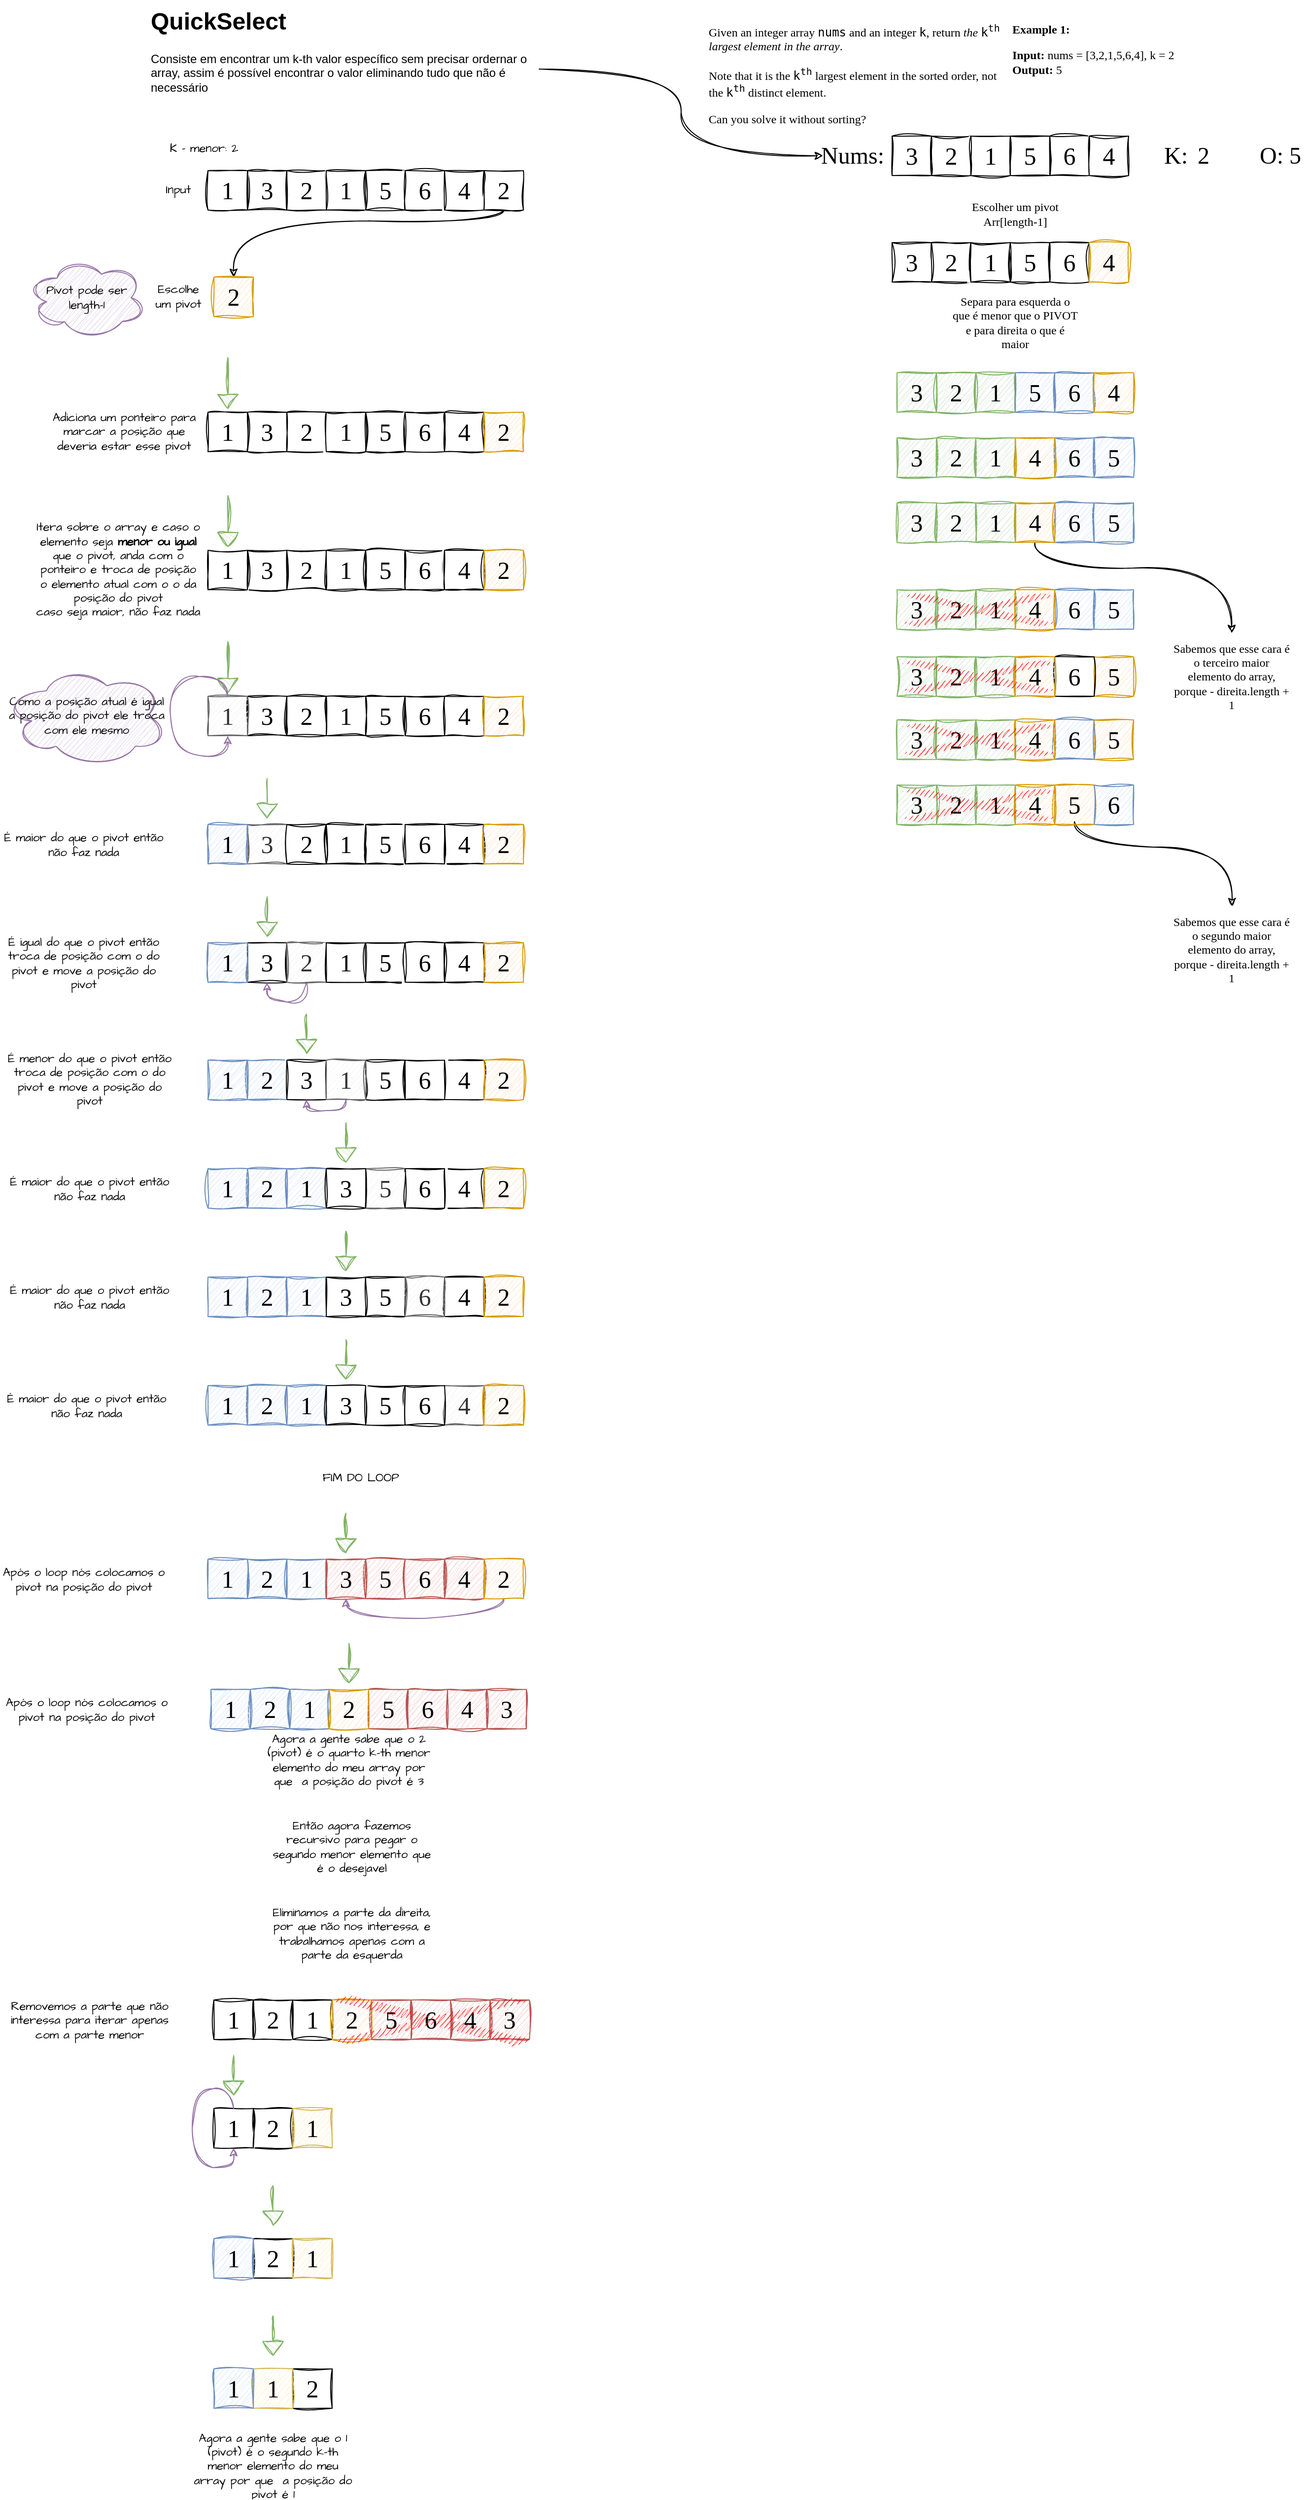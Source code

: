 <mxfile version="24.8.4">
  <diagram name="Page-1" id="uMXd9E1nDpLijzHk7OrK">
    <mxGraphModel dx="3605" dy="1062" grid="1" gridSize="22" guides="1" tooltips="1" connect="1" arrows="1" fold="1" page="1" pageScale="1" pageWidth="827" pageHeight="1169" math="0" shadow="0">
      <root>
        <mxCell id="0" />
        <mxCell id="1" parent="0" />
        <mxCell id="trHoCsewVYtxNoTblFJ6-8" value="&lt;p&gt;&lt;font data-font-src=&quot;https://fonts.googleapis.com/css?family=Caveat&quot; face=&quot;Caveat&quot;&gt;&lt;strong class=&quot;example&quot;&gt;Example 1:&lt;/strong&gt;&lt;/font&gt;&lt;/p&gt;&lt;pre&gt;&lt;font data-font-src=&quot;https://fonts.googleapis.com/css?family=Caveat&quot; face=&quot;Caveat&quot;&gt;&lt;strong&gt;Input:&lt;/strong&gt; nums = [3,2,1,5,6,4], k = 2&lt;/font&gt;&lt;font face=&quot;b39UOJuHVI4HvWrOIDpN&quot;&gt;&lt;br&gt;&lt;/font&gt;&lt;font data-font-src=&quot;https://fonts.googleapis.com/css?family=Caveat&quot; face=&quot;Caveat&quot;&gt;&lt;strong&gt;Output:&lt;/strong&gt; 5&lt;br&gt;&lt;/font&gt;&lt;/pre&gt;" style="text;whiteSpace=wrap;html=1;sketch=1;curveFitting=1;jiggle=2;" parent="1" vertex="1">
          <mxGeometry x="170" y="836" width="164" height="88" as="geometry" />
        </mxCell>
        <mxCell id="trHoCsewVYtxNoTblFJ6-14" value="3" style="whiteSpace=wrap;html=1;aspect=fixed;fontFamily=Caveat;fontSource=https%3A%2F%2Ffonts.googleapis.com%2Fcss%3Ffamily%3DCaveat;fontSize=25;align=center;rounded=0;sketch=1;curveFitting=1;jiggle=2;" parent="1" vertex="1">
          <mxGeometry x="50" y="970" width="40" height="40" as="geometry" />
        </mxCell>
        <mxCell id="trHoCsewVYtxNoTblFJ6-15" value="2" style="whiteSpace=wrap;html=1;aspect=fixed;fontFamily=Caveat;fontSource=https%3A%2F%2Ffonts.googleapis.com%2Fcss%3Ffamily%3DCaveat;fontSize=25;align=center;rounded=0;sketch=1;curveFitting=1;jiggle=2;" parent="1" vertex="1">
          <mxGeometry x="90" y="970" width="40" height="40" as="geometry" />
        </mxCell>
        <mxCell id="trHoCsewVYtxNoTblFJ6-16" value="1" style="whiteSpace=wrap;html=1;aspect=fixed;fontFamily=Caveat;fontSource=https%3A%2F%2Ffonts.googleapis.com%2Fcss%3Ffamily%3DCaveat;fontSize=25;align=center;rounded=0;sketch=1;curveFitting=1;jiggle=2;" parent="1" vertex="1">
          <mxGeometry x="130" y="970" width="40" height="40" as="geometry" />
        </mxCell>
        <mxCell id="trHoCsewVYtxNoTblFJ6-17" value="5" style="whiteSpace=wrap;html=1;aspect=fixed;fontFamily=Caveat;fontSource=https%3A%2F%2Ffonts.googleapis.com%2Fcss%3Ffamily%3DCaveat;fontSize=25;align=center;rounded=0;sketch=1;curveFitting=1;jiggle=2;" parent="1" vertex="1">
          <mxGeometry x="170" y="970" width="40" height="40" as="geometry" />
        </mxCell>
        <mxCell id="trHoCsewVYtxNoTblFJ6-18" value="6" style="whiteSpace=wrap;html=1;aspect=fixed;fontFamily=Caveat;fontSource=https%3A%2F%2Ffonts.googleapis.com%2Fcss%3Ffamily%3DCaveat;fontSize=25;align=center;rounded=0;sketch=1;curveFitting=1;jiggle=2;" parent="1" vertex="1">
          <mxGeometry x="210" y="970" width="40" height="40" as="geometry" />
        </mxCell>
        <mxCell id="trHoCsewVYtxNoTblFJ6-19" value="4" style="whiteSpace=wrap;html=1;aspect=fixed;fontFamily=Caveat;fontSource=https%3A%2F%2Ffonts.googleapis.com%2Fcss%3Ffamily%3DCaveat;fontSize=25;align=center;rounded=0;sketch=1;curveFitting=1;jiggle=2;" parent="1" vertex="1">
          <mxGeometry x="250" y="970" width="40" height="40" as="geometry" />
        </mxCell>
        <mxCell id="trHoCsewVYtxNoTblFJ6-21" value="&lt;font data-font-src=&quot;https://fonts.googleapis.com/css?family=Caveat&quot; face=&quot;Caveat&quot; style=&quot;font-size: 24px;&quot;&gt;Nums:&lt;/font&gt;" style="text;html=1;align=center;verticalAlign=middle;whiteSpace=wrap;rounded=0;sketch=1;curveFitting=1;jiggle=2;" parent="1" vertex="1">
          <mxGeometry x="-20" y="975" width="60" height="30" as="geometry" />
        </mxCell>
        <mxCell id="trHoCsewVYtxNoTblFJ6-22" value="&lt;font data-font-src=&quot;https://fonts.googleapis.com/css?family=Caveat&quot; face=&quot;Caveat&quot; style=&quot;font-size: 24px;&quot;&gt;K:&lt;/font&gt;" style="text;html=1;align=center;verticalAlign=middle;whiteSpace=wrap;rounded=0;sketch=1;curveFitting=1;jiggle=2;" parent="1" vertex="1">
          <mxGeometry x="308" y="975" width="60" height="30" as="geometry" />
        </mxCell>
        <mxCell id="trHoCsewVYtxNoTblFJ6-23" value="&lt;font data-font-src=&quot;https://fonts.googleapis.com/css?family=Caveat&quot; face=&quot;Caveat&quot; style=&quot;font-size: 24px;&quot;&gt;2&lt;/font&gt;" style="text;html=1;align=center;verticalAlign=middle;whiteSpace=wrap;rounded=0;sketch=1;curveFitting=1;jiggle=2;" parent="1" vertex="1">
          <mxGeometry x="354" y="975" width="24" height="30" as="geometry" />
        </mxCell>
        <mxCell id="trHoCsewVYtxNoTblFJ6-24" value="&lt;p&gt;&lt;font face=&quot;Caveat&quot; data-font-src=&quot;https://fonts.googleapis.com/css?family=Caveat&quot;&gt;Given an integer array &lt;code&gt;nums&lt;/code&gt; and an integer &lt;code&gt;k&lt;/code&gt;, return &lt;em&gt;the&lt;/em&gt; &lt;code&gt;k&lt;sup&gt;th&lt;/sup&gt;&lt;/code&gt; &lt;em&gt;largest element in the array&lt;/em&gt;.&lt;/font&gt;&lt;/p&gt;&lt;p&gt;&lt;font data-font-src=&quot;https://fonts.googleapis.com/css?family=Caveat&quot; face=&quot;Caveat&quot;&gt;Note that it is the &lt;code&gt;k&lt;sup&gt;th&lt;/sup&gt;&lt;/code&gt; largest element in the sorted order, not the &lt;code&gt;k&lt;sup&gt;th&lt;/sup&gt;&lt;/code&gt; distinct element.&lt;/font&gt;&lt;/p&gt;&lt;p&gt;&lt;font data-font-src=&quot;https://fonts.googleapis.com/css?family=Caveat&quot; face=&quot;Caveat&quot;&gt;Can you solve it without sorting?&lt;/font&gt;&lt;/p&gt;" style="text;whiteSpace=wrap;html=1;sketch=1;curveFitting=1;jiggle=2;" parent="1" vertex="1">
          <mxGeometry x="-138" y="836" width="308" height="132" as="geometry" />
        </mxCell>
        <mxCell id="trHoCsewVYtxNoTblFJ6-25" value="&lt;font data-font-src=&quot;https://fonts.googleapis.com/css?family=Caveat&quot; face=&quot;Caveat&quot; style=&quot;font-size: 24px;&quot;&gt;O: 5&lt;br&gt;&lt;/font&gt;" style="text;html=1;align=center;verticalAlign=middle;whiteSpace=wrap;rounded=0;sketch=1;curveFitting=1;jiggle=2;" parent="1" vertex="1">
          <mxGeometry x="414" y="975" width="60" height="30" as="geometry" />
        </mxCell>
        <mxCell id="trHoCsewVYtxNoTblFJ6-28" style="edgeStyle=orthogonalEdgeStyle;rounded=0;orthogonalLoop=1;jettySize=auto;html=1;entryX=0;entryY=0.5;entryDx=0;entryDy=0;curved=1;sketch=1;curveFitting=1;jiggle=2;" parent="1" source="trHoCsewVYtxNoTblFJ6-27" target="trHoCsewVYtxNoTblFJ6-21" edge="1">
          <mxGeometry relative="1" as="geometry" />
        </mxCell>
        <mxCell id="trHoCsewVYtxNoTblFJ6-27" value="&lt;h1 style=&quot;margin-top: 0px;&quot;&gt;QuickSelect&lt;br&gt;&lt;/h1&gt;&lt;p&gt;Consiste em encontrar um k-th valor específico sem precisar ordernar o array, assim é possível encontrar o valor eliminando tudo que não é necessário&lt;br&gt;&lt;/p&gt;" style="text;html=1;whiteSpace=wrap;overflow=hidden;rounded=0;sketch=1;curveFitting=1;jiggle=2;" parent="1" vertex="1">
          <mxGeometry x="-704" y="832.5" width="396" height="139" as="geometry" />
        </mxCell>
        <mxCell id="trHoCsewVYtxNoTblFJ6-29" value="3" style="whiteSpace=wrap;html=1;aspect=fixed;fontFamily=Caveat;fontSource=https%3A%2F%2Ffonts.googleapis.com%2Fcss%3Ffamily%3DCaveat;fontSize=25;align=center;rounded=0;sketch=1;curveFitting=1;jiggle=2;" parent="1" vertex="1">
          <mxGeometry x="50" y="1078" width="40" height="40" as="geometry" />
        </mxCell>
        <mxCell id="trHoCsewVYtxNoTblFJ6-30" value="2" style="whiteSpace=wrap;html=1;aspect=fixed;fontFamily=Caveat;fontSource=https%3A%2F%2Ffonts.googleapis.com%2Fcss%3Ffamily%3DCaveat;fontSize=25;align=center;rounded=0;sketch=1;curveFitting=1;jiggle=2;" parent="1" vertex="1">
          <mxGeometry x="90" y="1078" width="40" height="40" as="geometry" />
        </mxCell>
        <mxCell id="trHoCsewVYtxNoTblFJ6-31" value="1" style="whiteSpace=wrap;html=1;aspect=fixed;fontFamily=Caveat;fontSource=https%3A%2F%2Ffonts.googleapis.com%2Fcss%3Ffamily%3DCaveat;fontSize=25;align=center;rounded=0;sketch=1;curveFitting=1;jiggle=2;" parent="1" vertex="1">
          <mxGeometry x="130" y="1078" width="40" height="40" as="geometry" />
        </mxCell>
        <mxCell id="trHoCsewVYtxNoTblFJ6-32" value="5" style="whiteSpace=wrap;html=1;aspect=fixed;fontFamily=Caveat;fontSource=https%3A%2F%2Ffonts.googleapis.com%2Fcss%3Ffamily%3DCaveat;fontSize=25;align=center;rounded=0;sketch=1;curveFitting=1;jiggle=2;" parent="1" vertex="1">
          <mxGeometry x="170" y="1078" width="40" height="40" as="geometry" />
        </mxCell>
        <mxCell id="trHoCsewVYtxNoTblFJ6-33" value="6" style="whiteSpace=wrap;html=1;aspect=fixed;fontFamily=Caveat;fontSource=https%3A%2F%2Ffonts.googleapis.com%2Fcss%3Ffamily%3DCaveat;fontSize=25;align=center;rounded=0;sketch=1;curveFitting=1;jiggle=2;" parent="1" vertex="1">
          <mxGeometry x="210" y="1078" width="40" height="40" as="geometry" />
        </mxCell>
        <mxCell id="trHoCsewVYtxNoTblFJ6-34" value="4" style="whiteSpace=wrap;html=1;aspect=fixed;fontFamily=Caveat;fontSource=https%3A%2F%2Ffonts.googleapis.com%2Fcss%3Ffamily%3DCaveat;fontSize=25;align=center;rounded=0;fillColor=#ffe6cc;strokeColor=#d79b00;sketch=1;curveFitting=1;jiggle=2;" parent="1" vertex="1">
          <mxGeometry x="250" y="1078" width="40" height="40" as="geometry" />
        </mxCell>
        <mxCell id="trHoCsewVYtxNoTblFJ6-38" value="&lt;font data-font-src=&quot;https://fonts.googleapis.com/css?family=Caveat&quot; face=&quot;Caveat&quot;&gt;Separa para esquerda o que é menor que o PIVOT e para direita o que é maior&lt;/font&gt;" style="text;html=1;align=center;verticalAlign=middle;whiteSpace=wrap;rounded=0;sketch=1;curveFitting=1;jiggle=2;" parent="1" vertex="1">
          <mxGeometry x="110" y="1144" width="130" height="30" as="geometry" />
        </mxCell>
        <mxCell id="trHoCsewVYtxNoTblFJ6-40" value="3" style="whiteSpace=wrap;html=1;aspect=fixed;fontFamily=Caveat;fontSource=https%3A%2F%2Ffonts.googleapis.com%2Fcss%3Ffamily%3DCaveat;fontSize=25;align=center;rounded=0;fillColor=#d5e8d4;strokeColor=#82b366;sketch=1;curveFitting=1;jiggle=2;" parent="1" vertex="1">
          <mxGeometry x="55" y="1210" width="40" height="40" as="geometry" />
        </mxCell>
        <mxCell id="trHoCsewVYtxNoTblFJ6-41" value="2" style="whiteSpace=wrap;html=1;aspect=fixed;fontFamily=Caveat;fontSource=https%3A%2F%2Ffonts.googleapis.com%2Fcss%3Ffamily%3DCaveat;fontSize=25;align=center;rounded=0;fillColor=#d5e8d4;strokeColor=#82b366;sketch=1;curveFitting=1;jiggle=2;" parent="1" vertex="1">
          <mxGeometry x="95" y="1210" width="40" height="40" as="geometry" />
        </mxCell>
        <mxCell id="trHoCsewVYtxNoTblFJ6-42" value="1" style="whiteSpace=wrap;html=1;aspect=fixed;fontFamily=Caveat;fontSource=https%3A%2F%2Ffonts.googleapis.com%2Fcss%3Ffamily%3DCaveat;fontSize=25;align=center;rounded=0;fillColor=#d5e8d4;strokeColor=#82b366;sketch=1;curveFitting=1;jiggle=2;" parent="1" vertex="1">
          <mxGeometry x="135" y="1210" width="40" height="40" as="geometry" />
        </mxCell>
        <mxCell id="trHoCsewVYtxNoTblFJ6-43" value="5" style="whiteSpace=wrap;html=1;aspect=fixed;fontFamily=Caveat;fontSource=https%3A%2F%2Ffonts.googleapis.com%2Fcss%3Ffamily%3DCaveat;fontSize=25;align=center;rounded=0;fillColor=#dae8fc;strokeColor=#6c8ebf;sketch=1;curveFitting=1;jiggle=2;" parent="1" vertex="1">
          <mxGeometry x="175" y="1210" width="40" height="40" as="geometry" />
        </mxCell>
        <mxCell id="trHoCsewVYtxNoTblFJ6-44" value="6" style="whiteSpace=wrap;html=1;aspect=fixed;fontFamily=Caveat;fontSource=https%3A%2F%2Ffonts.googleapis.com%2Fcss%3Ffamily%3DCaveat;fontSize=25;align=center;rounded=0;fillColor=#dae8fc;strokeColor=#6c8ebf;sketch=1;curveFitting=1;jiggle=2;" parent="1" vertex="1">
          <mxGeometry x="215" y="1210" width="40" height="40" as="geometry" />
        </mxCell>
        <mxCell id="trHoCsewVYtxNoTblFJ6-45" value="4" style="whiteSpace=wrap;html=1;aspect=fixed;fontFamily=Caveat;fontSource=https%3A%2F%2Ffonts.googleapis.com%2Fcss%3Ffamily%3DCaveat;fontSize=25;align=center;rounded=0;fillColor=#ffe6cc;strokeColor=#d79b00;sketch=1;curveFitting=1;jiggle=2;" parent="1" vertex="1">
          <mxGeometry x="255" y="1210" width="40" height="40" as="geometry" />
        </mxCell>
        <mxCell id="trHoCsewVYtxNoTblFJ6-46" value="&lt;div&gt;&lt;font data-font-src=&quot;https://fonts.googleapis.com/css?family=Caveat&quot; face=&quot;Caveat&quot;&gt;Escolher um pivot&lt;/font&gt;&lt;/div&gt;&lt;div&gt;&lt;font data-font-src=&quot;https://fonts.googleapis.com/css?family=Caveat&quot; face=&quot;Caveat&quot;&gt;Arr[length-1]&lt;br&gt;&lt;/font&gt;&lt;/div&gt;" style="text;html=1;align=center;verticalAlign=middle;whiteSpace=wrap;rounded=0;sketch=1;curveFitting=1;jiggle=2;" parent="1" vertex="1">
          <mxGeometry x="110" y="1034" width="130" height="30" as="geometry" />
        </mxCell>
        <mxCell id="trHoCsewVYtxNoTblFJ6-47" value="3" style="whiteSpace=wrap;html=1;aspect=fixed;fontFamily=Caveat;fontSource=https%3A%2F%2Ffonts.googleapis.com%2Fcss%3Ffamily%3DCaveat;fontSize=25;align=center;rounded=0;fillColor=#d5e8d4;strokeColor=#82b366;sketch=1;curveFitting=1;jiggle=2;" parent="1" vertex="1">
          <mxGeometry x="55" y="1276" width="40" height="40" as="geometry" />
        </mxCell>
        <mxCell id="trHoCsewVYtxNoTblFJ6-48" value="2" style="whiteSpace=wrap;html=1;aspect=fixed;fontFamily=Caveat;fontSource=https%3A%2F%2Ffonts.googleapis.com%2Fcss%3Ffamily%3DCaveat;fontSize=25;align=center;rounded=0;fillColor=#d5e8d4;strokeColor=#82b366;sketch=1;curveFitting=1;jiggle=2;" parent="1" vertex="1">
          <mxGeometry x="95" y="1276" width="40" height="40" as="geometry" />
        </mxCell>
        <mxCell id="trHoCsewVYtxNoTblFJ6-49" value="1" style="whiteSpace=wrap;html=1;aspect=fixed;fontFamily=Caveat;fontSource=https%3A%2F%2Ffonts.googleapis.com%2Fcss%3Ffamily%3DCaveat;fontSize=25;align=center;rounded=0;fillColor=#d5e8d4;strokeColor=#82b366;sketch=1;curveFitting=1;jiggle=2;" parent="1" vertex="1">
          <mxGeometry x="135" y="1276" width="40" height="40" as="geometry" />
        </mxCell>
        <mxCell id="trHoCsewVYtxNoTblFJ6-50" value="5" style="whiteSpace=wrap;html=1;aspect=fixed;fontFamily=Caveat;fontSource=https%3A%2F%2Ffonts.googleapis.com%2Fcss%3Ffamily%3DCaveat;fontSize=25;align=center;rounded=0;fillColor=#dae8fc;strokeColor=#6c8ebf;sketch=1;curveFitting=1;jiggle=2;" parent="1" vertex="1">
          <mxGeometry x="255" y="1276" width="40" height="40" as="geometry" />
        </mxCell>
        <mxCell id="trHoCsewVYtxNoTblFJ6-51" value="6" style="whiteSpace=wrap;html=1;aspect=fixed;fontFamily=Caveat;fontSource=https%3A%2F%2Ffonts.googleapis.com%2Fcss%3Ffamily%3DCaveat;fontSize=25;align=center;rounded=0;fillColor=#dae8fc;strokeColor=#6c8ebf;sketch=1;curveFitting=1;jiggle=2;" parent="1" vertex="1">
          <mxGeometry x="215" y="1276" width="40" height="40" as="geometry" />
        </mxCell>
        <mxCell id="trHoCsewVYtxNoTblFJ6-52" value="4" style="whiteSpace=wrap;html=1;aspect=fixed;fontFamily=Caveat;fontSource=https%3A%2F%2Ffonts.googleapis.com%2Fcss%3Ffamily%3DCaveat;fontSize=25;align=center;rounded=0;fillColor=#ffe6cc;strokeColor=#d79b00;sketch=1;curveFitting=1;jiggle=2;" parent="1" vertex="1">
          <mxGeometry x="175" y="1276" width="40" height="40" as="geometry" />
        </mxCell>
        <mxCell id="trHoCsewVYtxNoTblFJ6-60" value="3" style="whiteSpace=wrap;html=1;aspect=fixed;fontFamily=Caveat;fontSource=https%3A%2F%2Ffonts.googleapis.com%2Fcss%3Ffamily%3DCaveat;fontSize=25;align=center;rounded=0;fillColor=#d5e8d4;strokeColor=#82b366;sketch=1;curveFitting=1;jiggle=2;" parent="1" vertex="1">
          <mxGeometry x="55" y="1342" width="40" height="40" as="geometry" />
        </mxCell>
        <mxCell id="trHoCsewVYtxNoTblFJ6-61" value="2" style="whiteSpace=wrap;html=1;aspect=fixed;fontFamily=Caveat;fontSource=https%3A%2F%2Ffonts.googleapis.com%2Fcss%3Ffamily%3DCaveat;fontSize=25;align=center;rounded=0;fillColor=#d5e8d4;strokeColor=#82b366;sketch=1;curveFitting=1;jiggle=2;" parent="1" vertex="1">
          <mxGeometry x="95" y="1342" width="40" height="40" as="geometry" />
        </mxCell>
        <mxCell id="trHoCsewVYtxNoTblFJ6-62" value="1" style="whiteSpace=wrap;html=1;aspect=fixed;fontFamily=Caveat;fontSource=https%3A%2F%2Ffonts.googleapis.com%2Fcss%3Ffamily%3DCaveat;fontSize=25;align=center;rounded=0;fillColor=#d5e8d4;strokeColor=#82b366;sketch=1;curveFitting=1;jiggle=2;" parent="1" vertex="1">
          <mxGeometry x="135" y="1342" width="40" height="40" as="geometry" />
        </mxCell>
        <mxCell id="trHoCsewVYtxNoTblFJ6-63" value="5" style="whiteSpace=wrap;html=1;aspect=fixed;fontFamily=Caveat;fontSource=https%3A%2F%2Ffonts.googleapis.com%2Fcss%3Ffamily%3DCaveat;fontSize=25;align=center;rounded=0;fillColor=#dae8fc;strokeColor=#6c8ebf;sketch=1;curveFitting=1;jiggle=2;" parent="1" vertex="1">
          <mxGeometry x="255" y="1342" width="40" height="40" as="geometry" />
        </mxCell>
        <mxCell id="trHoCsewVYtxNoTblFJ6-64" value="6" style="whiteSpace=wrap;html=1;aspect=fixed;fontFamily=Caveat;fontSource=https%3A%2F%2Ffonts.googleapis.com%2Fcss%3Ffamily%3DCaveat;fontSize=25;align=center;rounded=0;fillColor=#dae8fc;strokeColor=#6c8ebf;sketch=1;curveFitting=1;jiggle=2;" parent="1" vertex="1">
          <mxGeometry x="215" y="1342" width="40" height="40" as="geometry" />
        </mxCell>
        <mxCell id="trHoCsewVYtxNoTblFJ6-68" style="edgeStyle=orthogonalEdgeStyle;curved=1;rounded=0;orthogonalLoop=1;jettySize=auto;html=1;entryX=0.5;entryY=0;entryDx=0;entryDy=0;sketch=1;curveFitting=1;jiggle=2;" parent="1" source="trHoCsewVYtxNoTblFJ6-65" target="trHoCsewVYtxNoTblFJ6-67" edge="1">
          <mxGeometry relative="1" as="geometry">
            <Array as="points">
              <mxPoint x="195" y="1408" />
              <mxPoint x="395" y="1408" />
            </Array>
          </mxGeometry>
        </mxCell>
        <mxCell id="trHoCsewVYtxNoTblFJ6-65" value="4" style="whiteSpace=wrap;html=1;aspect=fixed;fontFamily=Caveat;fontSource=https%3A%2F%2Ffonts.googleapis.com%2Fcss%3Ffamily%3DCaveat;fontSize=25;align=center;rounded=0;fillColor=#ffe6cc;strokeColor=#d79b00;sketch=1;curveFitting=1;jiggle=2;" parent="1" vertex="1">
          <mxGeometry x="175" y="1342" width="40" height="40" as="geometry" />
        </mxCell>
        <mxCell id="trHoCsewVYtxNoTblFJ6-67" value="&lt;font data-font-src=&quot;https://fonts.googleapis.com/css?family=Caveat&quot; face=&quot;Caveat&quot;&gt;Sabemos que esse cara é o terceiro maior elemento do array, porque - direita.length + 1&lt;/font&gt;" style="text;html=1;align=center;verticalAlign=middle;whiteSpace=wrap;rounded=0;sketch=1;curveFitting=1;jiggle=2;" parent="1" vertex="1">
          <mxGeometry x="334" y="1474" width="121" height="88" as="geometry" />
        </mxCell>
        <mxCell id="trHoCsewVYtxNoTblFJ6-69" value="3" style="whiteSpace=wrap;html=1;aspect=fixed;fontFamily=Caveat;fontSource=https%3A%2F%2Ffonts.googleapis.com%2Fcss%3Ffamily%3DCaveat;fontSize=25;align=center;rounded=0;fillColor=#d5e8d4;strokeColor=#82b366;sketch=1;curveFitting=1;jiggle=2;" parent="1" vertex="1">
          <mxGeometry x="55" y="1430" width="40" height="40" as="geometry" />
        </mxCell>
        <mxCell id="trHoCsewVYtxNoTblFJ6-70" value="2" style="whiteSpace=wrap;html=1;aspect=fixed;fontFamily=Caveat;fontSource=https%3A%2F%2Ffonts.googleapis.com%2Fcss%3Ffamily%3DCaveat;fontSize=25;align=center;rounded=0;fillColor=#d5e8d4;strokeColor=#82b366;sketch=1;curveFitting=1;jiggle=2;" parent="1" vertex="1">
          <mxGeometry x="95" y="1430" width="40" height="40" as="geometry" />
        </mxCell>
        <mxCell id="trHoCsewVYtxNoTblFJ6-71" value="1" style="whiteSpace=wrap;html=1;aspect=fixed;fontFamily=Caveat;fontSource=https%3A%2F%2Ffonts.googleapis.com%2Fcss%3Ffamily%3DCaveat;fontSize=25;align=center;rounded=0;fillColor=#d5e8d4;strokeColor=#82b366;sketch=1;curveFitting=1;jiggle=2;" parent="1" vertex="1">
          <mxGeometry x="135" y="1430" width="40" height="40" as="geometry" />
        </mxCell>
        <mxCell id="trHoCsewVYtxNoTblFJ6-72" value="5" style="whiteSpace=wrap;html=1;aspect=fixed;fontFamily=Caveat;fontSource=https%3A%2F%2Ffonts.googleapis.com%2Fcss%3Ffamily%3DCaveat;fontSize=25;align=center;rounded=0;fillColor=#dae8fc;strokeColor=#6c8ebf;sketch=1;curveFitting=1;jiggle=2;" parent="1" vertex="1">
          <mxGeometry x="255" y="1430" width="40" height="40" as="geometry" />
        </mxCell>
        <mxCell id="trHoCsewVYtxNoTblFJ6-73" value="6" style="whiteSpace=wrap;html=1;aspect=fixed;fontFamily=Caveat;fontSource=https%3A%2F%2Ffonts.googleapis.com%2Fcss%3Ffamily%3DCaveat;fontSize=25;align=center;rounded=0;fillColor=#dae8fc;strokeColor=#6c8ebf;sketch=1;curveFitting=1;jiggle=2;" parent="1" vertex="1">
          <mxGeometry x="215" y="1430" width="40" height="40" as="geometry" />
        </mxCell>
        <mxCell id="trHoCsewVYtxNoTblFJ6-74" value="4" style="whiteSpace=wrap;html=1;aspect=fixed;fontFamily=Caveat;fontSource=https%3A%2F%2Ffonts.googleapis.com%2Fcss%3Ffamily%3DCaveat;fontSize=25;align=center;rounded=0;fillColor=#ffe6cc;strokeColor=#d79b00;sketch=1;curveFitting=1;jiggle=2;" parent="1" vertex="1">
          <mxGeometry x="175" y="1430" width="40" height="40" as="geometry" />
        </mxCell>
        <mxCell id="trHoCsewVYtxNoTblFJ6-75" value="" style="shape=mxgraph.mockup.markup.redX;fillColor=#ff0000;html=1;shadow=0;whiteSpace=wrap;strokeColor=none;sketch=1;curveFitting=1;jiggle=2;" parent="1" vertex="1">
          <mxGeometry x="61" y="1433" width="154" height="34" as="geometry" />
        </mxCell>
        <mxCell id="trHoCsewVYtxNoTblFJ6-76" value="3" style="whiteSpace=wrap;html=1;aspect=fixed;fontFamily=Caveat;fontSource=https%3A%2F%2Ffonts.googleapis.com%2Fcss%3Ffamily%3DCaveat;fontSize=25;align=center;rounded=0;fillColor=#d5e8d4;strokeColor=#82b366;sketch=1;curveFitting=1;jiggle=2;" parent="1" vertex="1">
          <mxGeometry x="55" y="1498" width="40" height="40" as="geometry" />
        </mxCell>
        <mxCell id="trHoCsewVYtxNoTblFJ6-77" value="2" style="whiteSpace=wrap;html=1;aspect=fixed;fontFamily=Caveat;fontSource=https%3A%2F%2Ffonts.googleapis.com%2Fcss%3Ffamily%3DCaveat;fontSize=25;align=center;rounded=0;fillColor=#d5e8d4;strokeColor=#82b366;sketch=1;curveFitting=1;jiggle=2;" parent="1" vertex="1">
          <mxGeometry x="95" y="1498" width="40" height="40" as="geometry" />
        </mxCell>
        <mxCell id="trHoCsewVYtxNoTblFJ6-78" value="1" style="whiteSpace=wrap;html=1;aspect=fixed;fontFamily=Caveat;fontSource=https%3A%2F%2Ffonts.googleapis.com%2Fcss%3Ffamily%3DCaveat;fontSize=25;align=center;rounded=0;fillColor=#d5e8d4;strokeColor=#82b366;sketch=1;curveFitting=1;jiggle=2;" parent="1" vertex="1">
          <mxGeometry x="135" y="1498" width="40" height="40" as="geometry" />
        </mxCell>
        <mxCell id="trHoCsewVYtxNoTblFJ6-79" value="5" style="whiteSpace=wrap;html=1;aspect=fixed;fontFamily=Caveat;fontSource=https%3A%2F%2Ffonts.googleapis.com%2Fcss%3Ffamily%3DCaveat;fontSize=25;align=center;rounded=0;fillColor=#ffe6cc;strokeColor=#d79b00;sketch=1;curveFitting=1;jiggle=2;" parent="1" vertex="1">
          <mxGeometry x="255" y="1498" width="40" height="40" as="geometry" />
        </mxCell>
        <mxCell id="trHoCsewVYtxNoTblFJ6-80" value="6" style="whiteSpace=wrap;html=1;aspect=fixed;fontFamily=Caveat;fontSource=https%3A%2F%2Ffonts.googleapis.com%2Fcss%3Ffamily%3DCaveat;fontSize=25;align=center;rounded=0;sketch=1;curveFitting=1;jiggle=2;" parent="1" vertex="1">
          <mxGeometry x="215" y="1498" width="40" height="40" as="geometry" />
        </mxCell>
        <mxCell id="trHoCsewVYtxNoTblFJ6-81" value="4" style="whiteSpace=wrap;html=1;aspect=fixed;fontFamily=Caveat;fontSource=https%3A%2F%2Ffonts.googleapis.com%2Fcss%3Ffamily%3DCaveat;fontSize=25;align=center;rounded=0;fillColor=#ffe6cc;strokeColor=#d79b00;sketch=1;curveFitting=1;jiggle=2;" parent="1" vertex="1">
          <mxGeometry x="175" y="1498" width="40" height="40" as="geometry" />
        </mxCell>
        <mxCell id="trHoCsewVYtxNoTblFJ6-82" value="" style="shape=mxgraph.mockup.markup.redX;fillColor=#ff0000;html=1;shadow=0;whiteSpace=wrap;strokeColor=none;sketch=1;curveFitting=1;jiggle=2;" parent="1" vertex="1">
          <mxGeometry x="61" y="1501" width="154" height="34" as="geometry" />
        </mxCell>
        <mxCell id="trHoCsewVYtxNoTblFJ6-83" value="3" style="whiteSpace=wrap;html=1;aspect=fixed;fontFamily=Caveat;fontSource=https%3A%2F%2Ffonts.googleapis.com%2Fcss%3Ffamily%3DCaveat;fontSize=25;align=center;rounded=0;fillColor=#d5e8d4;strokeColor=#82b366;sketch=1;curveFitting=1;jiggle=2;" parent="1" vertex="1">
          <mxGeometry x="55" y="1562" width="40" height="40" as="geometry" />
        </mxCell>
        <mxCell id="trHoCsewVYtxNoTblFJ6-84" value="2" style="whiteSpace=wrap;html=1;aspect=fixed;fontFamily=Caveat;fontSource=https%3A%2F%2Ffonts.googleapis.com%2Fcss%3Ffamily%3DCaveat;fontSize=25;align=center;rounded=0;fillColor=#d5e8d4;strokeColor=#82b366;sketch=1;curveFitting=1;jiggle=2;" parent="1" vertex="1">
          <mxGeometry x="95" y="1562" width="40" height="40" as="geometry" />
        </mxCell>
        <mxCell id="trHoCsewVYtxNoTblFJ6-85" value="1" style="whiteSpace=wrap;html=1;aspect=fixed;fontFamily=Caveat;fontSource=https%3A%2F%2Ffonts.googleapis.com%2Fcss%3Ffamily%3DCaveat;fontSize=25;align=center;rounded=0;fillColor=#d5e8d4;strokeColor=#82b366;sketch=1;curveFitting=1;jiggle=2;" parent="1" vertex="1">
          <mxGeometry x="135" y="1562" width="40" height="40" as="geometry" />
        </mxCell>
        <mxCell id="trHoCsewVYtxNoTblFJ6-86" value="5" style="whiteSpace=wrap;html=1;aspect=fixed;fontFamily=Caveat;fontSource=https%3A%2F%2Ffonts.googleapis.com%2Fcss%3Ffamily%3DCaveat;fontSize=25;align=center;rounded=0;fillColor=#ffe6cc;strokeColor=#d79b00;sketch=1;curveFitting=1;jiggle=2;" parent="1" vertex="1">
          <mxGeometry x="255" y="1562" width="40" height="40" as="geometry" />
        </mxCell>
        <mxCell id="trHoCsewVYtxNoTblFJ6-87" value="6" style="whiteSpace=wrap;html=1;aspect=fixed;fontFamily=Caveat;fontSource=https%3A%2F%2Ffonts.googleapis.com%2Fcss%3Ffamily%3DCaveat;fontSize=25;align=center;rounded=0;fillColor=#dae8fc;strokeColor=#6c8ebf;sketch=1;curveFitting=1;jiggle=2;" parent="1" vertex="1">
          <mxGeometry x="215" y="1562" width="40" height="40" as="geometry" />
        </mxCell>
        <mxCell id="trHoCsewVYtxNoTblFJ6-88" value="4" style="whiteSpace=wrap;html=1;aspect=fixed;fontFamily=Caveat;fontSource=https%3A%2F%2Ffonts.googleapis.com%2Fcss%3Ffamily%3DCaveat;fontSize=25;align=center;rounded=0;fillColor=#ffe6cc;strokeColor=#d79b00;sketch=1;curveFitting=1;jiggle=2;" parent="1" vertex="1">
          <mxGeometry x="175" y="1562" width="40" height="40" as="geometry" />
        </mxCell>
        <mxCell id="trHoCsewVYtxNoTblFJ6-89" value="" style="shape=mxgraph.mockup.markup.redX;fillColor=#ff0000;html=1;shadow=0;whiteSpace=wrap;strokeColor=none;sketch=1;curveFitting=1;jiggle=2;" parent="1" vertex="1">
          <mxGeometry x="61" y="1565" width="154" height="34" as="geometry" />
        </mxCell>
        <mxCell id="trHoCsewVYtxNoTblFJ6-90" value="3" style="whiteSpace=wrap;html=1;aspect=fixed;fontFamily=Caveat;fontSource=https%3A%2F%2Ffonts.googleapis.com%2Fcss%3Ffamily%3DCaveat;fontSize=25;align=center;rounded=0;fillColor=#d5e8d4;strokeColor=#82b366;sketch=1;curveFitting=1;jiggle=2;" parent="1" vertex="1">
          <mxGeometry x="55" y="1628" width="40" height="40" as="geometry" />
        </mxCell>
        <mxCell id="trHoCsewVYtxNoTblFJ6-91" value="2" style="whiteSpace=wrap;html=1;aspect=fixed;fontFamily=Caveat;fontSource=https%3A%2F%2Ffonts.googleapis.com%2Fcss%3Ffamily%3DCaveat;fontSize=25;align=center;rounded=0;fillColor=#d5e8d4;strokeColor=#82b366;sketch=1;curveFitting=1;jiggle=2;" parent="1" vertex="1">
          <mxGeometry x="95" y="1628" width="40" height="40" as="geometry" />
        </mxCell>
        <mxCell id="trHoCsewVYtxNoTblFJ6-92" value="1" style="whiteSpace=wrap;html=1;aspect=fixed;fontFamily=Caveat;fontSource=https%3A%2F%2Ffonts.googleapis.com%2Fcss%3Ffamily%3DCaveat;fontSize=25;align=center;rounded=0;fillColor=#d5e8d4;strokeColor=#82b366;sketch=1;curveFitting=1;jiggle=2;" parent="1" vertex="1">
          <mxGeometry x="135" y="1628" width="40" height="40" as="geometry" />
        </mxCell>
        <mxCell id="trHoCsewVYtxNoTblFJ6-98" style="edgeStyle=orthogonalEdgeStyle;curved=1;rounded=0;orthogonalLoop=1;jettySize=auto;html=1;sketch=1;curveFitting=1;jiggle=2;" parent="1" target="trHoCsewVYtxNoTblFJ6-97" edge="1">
          <mxGeometry relative="1" as="geometry">
            <mxPoint x="235" y="1665.0" as="sourcePoint" />
            <Array as="points">
              <mxPoint x="235" y="1691" />
              <mxPoint x="395" y="1691" />
            </Array>
          </mxGeometry>
        </mxCell>
        <mxCell id="trHoCsewVYtxNoTblFJ6-93" value="5" style="whiteSpace=wrap;html=1;aspect=fixed;fontFamily=Caveat;fontSource=https%3A%2F%2Ffonts.googleapis.com%2Fcss%3Ffamily%3DCaveat;fontSize=25;align=center;rounded=0;fillColor=#ffe6cc;strokeColor=#d79b00;sketch=1;curveFitting=1;jiggle=2;" parent="1" vertex="1">
          <mxGeometry x="215" y="1628" width="40" height="40" as="geometry" />
        </mxCell>
        <mxCell id="trHoCsewVYtxNoTblFJ6-94" value="6" style="whiteSpace=wrap;html=1;aspect=fixed;fontFamily=Caveat;fontSource=https%3A%2F%2Ffonts.googleapis.com%2Fcss%3Ffamily%3DCaveat;fontSize=25;align=center;rounded=0;fillColor=#dae8fc;strokeColor=#6c8ebf;sketch=1;curveFitting=1;jiggle=2;" parent="1" vertex="1">
          <mxGeometry x="255" y="1628" width="40" height="40" as="geometry" />
        </mxCell>
        <mxCell id="trHoCsewVYtxNoTblFJ6-95" value="4" style="whiteSpace=wrap;html=1;aspect=fixed;fontFamily=Caveat;fontSource=https%3A%2F%2Ffonts.googleapis.com%2Fcss%3Ffamily%3DCaveat;fontSize=25;align=center;rounded=0;fillColor=#ffe6cc;strokeColor=#d79b00;sketch=1;curveFitting=1;jiggle=2;" parent="1" vertex="1">
          <mxGeometry x="175" y="1628" width="40" height="40" as="geometry" />
        </mxCell>
        <mxCell id="trHoCsewVYtxNoTblFJ6-96" value="" style="shape=mxgraph.mockup.markup.redX;fillColor=#ff0000;html=1;shadow=0;whiteSpace=wrap;strokeColor=none;sketch=1;curveFitting=1;jiggle=2;" parent="1" vertex="1">
          <mxGeometry x="61" y="1631" width="154" height="34" as="geometry" />
        </mxCell>
        <mxCell id="trHoCsewVYtxNoTblFJ6-97" value="&lt;font data-font-src=&quot;https://fonts.googleapis.com/css?family=Caveat&quot; face=&quot;Caveat&quot;&gt;Sabemos que esse cara é o segundo maior elemento do array, porque - direita.length + 1&lt;/font&gt;" style="text;html=1;align=center;verticalAlign=middle;whiteSpace=wrap;rounded=0;sketch=1;curveFitting=1;jiggle=2;" parent="1" vertex="1">
          <mxGeometry x="334" y="1751" width="121" height="88" as="geometry" />
        </mxCell>
        <mxCell id="4iRkwBfFF-iq0vODcE54-1" value="3" style="whiteSpace=wrap;html=1;aspect=fixed;fontFamily=Caveat;fontSource=https%3A%2F%2Ffonts.googleapis.com%2Fcss%3Ffamily%3DCaveat;fontSize=25;align=center;rounded=0;sketch=1;curveFitting=1;jiggle=2;" vertex="1" parent="1">
          <mxGeometry x="-604" y="1005" width="40" height="40" as="geometry" />
        </mxCell>
        <mxCell id="4iRkwBfFF-iq0vODcE54-2" value="2" style="whiteSpace=wrap;html=1;aspect=fixed;fontFamily=Caveat;fontSource=https%3A%2F%2Ffonts.googleapis.com%2Fcss%3Ffamily%3DCaveat;fontSize=25;align=center;rounded=0;sketch=1;curveFitting=1;jiggle=2;" vertex="1" parent="1">
          <mxGeometry x="-564" y="1005" width="40" height="40" as="geometry" />
        </mxCell>
        <mxCell id="4iRkwBfFF-iq0vODcE54-3" value="1" style="whiteSpace=wrap;html=1;aspect=fixed;fontFamily=Caveat;fontSource=https%3A%2F%2Ffonts.googleapis.com%2Fcss%3Ffamily%3DCaveat;fontSize=25;align=center;rounded=0;sketch=1;curveFitting=1;jiggle=2;" vertex="1" parent="1">
          <mxGeometry x="-524" y="1005" width="40" height="40" as="geometry" />
        </mxCell>
        <mxCell id="4iRkwBfFF-iq0vODcE54-4" value="5" style="whiteSpace=wrap;html=1;aspect=fixed;fontFamily=Caveat;fontSource=https%3A%2F%2Ffonts.googleapis.com%2Fcss%3Ffamily%3DCaveat;fontSize=25;align=center;rounded=0;sketch=1;curveFitting=1;jiggle=2;" vertex="1" parent="1">
          <mxGeometry x="-484" y="1005" width="40" height="40" as="geometry" />
        </mxCell>
        <mxCell id="4iRkwBfFF-iq0vODcE54-5" value="6" style="whiteSpace=wrap;html=1;aspect=fixed;fontFamily=Caveat;fontSource=https%3A%2F%2Ffonts.googleapis.com%2Fcss%3Ffamily%3DCaveat;fontSize=25;align=center;rounded=0;sketch=1;curveFitting=1;jiggle=2;" vertex="1" parent="1">
          <mxGeometry x="-444" y="1005" width="40" height="40" as="geometry" />
        </mxCell>
        <mxCell id="4iRkwBfFF-iq0vODcE54-6" value="4" style="whiteSpace=wrap;html=1;aspect=fixed;fontFamily=Caveat;fontSource=https%3A%2F%2Ffonts.googleapis.com%2Fcss%3Ffamily%3DCaveat;fontSize=25;align=center;rounded=0;sketch=1;curveFitting=1;jiggle=2;" vertex="1" parent="1">
          <mxGeometry x="-404" y="1005" width="40" height="40" as="geometry" />
        </mxCell>
        <mxCell id="4iRkwBfFF-iq0vODcE54-22" style="edgeStyle=orthogonalEdgeStyle;curved=1;rounded=0;sketch=1;hachureGap=4;jiggle=2;curveFitting=1;orthogonalLoop=1;jettySize=auto;html=1;entryX=0.5;entryY=0;entryDx=0;entryDy=0;fontFamily=Architects Daughter;fontSource=https%3A%2F%2Ffonts.googleapis.com%2Fcss%3Ffamily%3DArchitects%2BDaughter;" edge="1" parent="1" source="4iRkwBfFF-iq0vODcE54-7" target="4iRkwBfFF-iq0vODcE54-17">
          <mxGeometry relative="1" as="geometry">
            <Array as="points">
              <mxPoint x="-344" y="1056" />
              <mxPoint x="-618" y="1056" />
            </Array>
          </mxGeometry>
        </mxCell>
        <mxCell id="4iRkwBfFF-iq0vODcE54-7" value="2" style="whiteSpace=wrap;html=1;aspect=fixed;fontFamily=Caveat;fontSource=https%3A%2F%2Ffonts.googleapis.com%2Fcss%3Ffamily%3DCaveat;fontSize=25;align=center;rounded=0;sketch=1;curveFitting=1;jiggle=2;" vertex="1" parent="1">
          <mxGeometry x="-364" y="1005" width="40" height="40" as="geometry" />
        </mxCell>
        <mxCell id="4iRkwBfFF-iq0vODcE54-8" value="1" style="whiteSpace=wrap;html=1;aspect=fixed;fontFamily=Caveat;fontSource=https%3A%2F%2Ffonts.googleapis.com%2Fcss%3Ffamily%3DCaveat;fontSize=25;align=center;rounded=0;sketch=1;curveFitting=1;jiggle=2;" vertex="1" parent="1">
          <mxGeometry x="-644" y="1005" width="40" height="40" as="geometry" />
        </mxCell>
        <mxCell id="4iRkwBfFF-iq0vODcE54-9" value="Input" style="text;html=1;align=center;verticalAlign=middle;whiteSpace=wrap;rounded=0;fontFamily=Architects Daughter;fontSource=https%3A%2F%2Ffonts.googleapis.com%2Fcss%3Ffamily%3DArchitects%2BDaughter;" vertex="1" parent="1">
          <mxGeometry x="-704" y="1010" width="60" height="30" as="geometry" />
        </mxCell>
        <mxCell id="4iRkwBfFF-iq0vODcE54-10" value="Escolhe um pivot" style="text;html=1;align=center;verticalAlign=middle;whiteSpace=wrap;rounded=0;fontFamily=Architects Daughter;fontSource=https%3A%2F%2Ffonts.googleapis.com%2Fcss%3Ffamily%3DArchitects%2BDaughter;" vertex="1" parent="1">
          <mxGeometry x="-704" y="1118" width="60" height="30" as="geometry" />
        </mxCell>
        <mxCell id="4iRkwBfFF-iq0vODcE54-17" value="2" style="whiteSpace=wrap;html=1;aspect=fixed;fontFamily=Caveat;fontSource=https%3A%2F%2Ffonts.googleapis.com%2Fcss%3Ffamily%3DCaveat;fontSize=25;align=center;rounded=0;sketch=1;curveFitting=1;jiggle=2;fillColor=#ffe6cc;strokeColor=#d79b00;" vertex="1" parent="1">
          <mxGeometry x="-638" y="1113" width="40" height="40" as="geometry" />
        </mxCell>
        <mxCell id="4iRkwBfFF-iq0vODcE54-20" value="&lt;div&gt;Pivot pode ser&lt;/div&gt;&lt;div&gt;length-1&lt;br&gt;&lt;/div&gt;" style="ellipse;shape=cloud;whiteSpace=wrap;html=1;sketch=1;hachureGap=4;jiggle=2;curveFitting=1;fontFamily=Architects Daughter;fontSource=https%3A%2F%2Ffonts.googleapis.com%2Fcss%3Ffamily%3DArchitects%2BDaughter;fillColor=#e1d5e7;strokeColor=#9673a6;" vertex="1" parent="1">
          <mxGeometry x="-827" y="1094" width="120" height="80" as="geometry" />
        </mxCell>
        <mxCell id="4iRkwBfFF-iq0vODcE54-23" value="3" style="whiteSpace=wrap;html=1;aspect=fixed;fontFamily=Caveat;fontSource=https%3A%2F%2Ffonts.googleapis.com%2Fcss%3Ffamily%3DCaveat;fontSize=25;align=center;rounded=0;sketch=1;curveFitting=1;jiggle=2;" vertex="1" parent="1">
          <mxGeometry x="-604" y="1250" width="40" height="40" as="geometry" />
        </mxCell>
        <mxCell id="4iRkwBfFF-iq0vODcE54-24" value="2" style="whiteSpace=wrap;html=1;aspect=fixed;fontFamily=Caveat;fontSource=https%3A%2F%2Ffonts.googleapis.com%2Fcss%3Ffamily%3DCaveat;fontSize=25;align=center;rounded=0;sketch=1;curveFitting=1;jiggle=2;" vertex="1" parent="1">
          <mxGeometry x="-564" y="1250" width="40" height="40" as="geometry" />
        </mxCell>
        <mxCell id="4iRkwBfFF-iq0vODcE54-25" value="1" style="whiteSpace=wrap;html=1;aspect=fixed;fontFamily=Caveat;fontSource=https%3A%2F%2Ffonts.googleapis.com%2Fcss%3Ffamily%3DCaveat;fontSize=25;align=center;rounded=0;sketch=1;curveFitting=1;jiggle=2;" vertex="1" parent="1">
          <mxGeometry x="-524" y="1250" width="40" height="40" as="geometry" />
        </mxCell>
        <mxCell id="4iRkwBfFF-iq0vODcE54-26" value="5" style="whiteSpace=wrap;html=1;aspect=fixed;fontFamily=Caveat;fontSource=https%3A%2F%2Ffonts.googleapis.com%2Fcss%3Ffamily%3DCaveat;fontSize=25;align=center;rounded=0;sketch=1;curveFitting=1;jiggle=2;" vertex="1" parent="1">
          <mxGeometry x="-484" y="1250" width="40" height="40" as="geometry" />
        </mxCell>
        <mxCell id="4iRkwBfFF-iq0vODcE54-27" value="6" style="whiteSpace=wrap;html=1;aspect=fixed;fontFamily=Caveat;fontSource=https%3A%2F%2Ffonts.googleapis.com%2Fcss%3Ffamily%3DCaveat;fontSize=25;align=center;rounded=0;sketch=1;curveFitting=1;jiggle=2;" vertex="1" parent="1">
          <mxGeometry x="-444" y="1250" width="40" height="40" as="geometry" />
        </mxCell>
        <mxCell id="4iRkwBfFF-iq0vODcE54-28" value="4" style="whiteSpace=wrap;html=1;aspect=fixed;fontFamily=Caveat;fontSource=https%3A%2F%2Ffonts.googleapis.com%2Fcss%3Ffamily%3DCaveat;fontSize=25;align=center;rounded=0;sketch=1;curveFitting=1;jiggle=2;" vertex="1" parent="1">
          <mxGeometry x="-404" y="1250" width="40" height="40" as="geometry" />
        </mxCell>
        <mxCell id="4iRkwBfFF-iq0vODcE54-29" value="2" style="whiteSpace=wrap;html=1;aspect=fixed;fontFamily=Caveat;fontSource=https%3A%2F%2Ffonts.googleapis.com%2Fcss%3Ffamily%3DCaveat;fontSize=25;align=center;rounded=0;sketch=1;curveFitting=1;jiggle=2;fillColor=#ffe6cc;strokeColor=#d79b00;" vertex="1" parent="1">
          <mxGeometry x="-364" y="1250" width="40" height="40" as="geometry" />
        </mxCell>
        <mxCell id="4iRkwBfFF-iq0vODcE54-30" value="1" style="whiteSpace=wrap;html=1;aspect=fixed;fontFamily=Caveat;fontSource=https%3A%2F%2Ffonts.googleapis.com%2Fcss%3Ffamily%3DCaveat;fontSize=25;align=center;rounded=0;sketch=1;curveFitting=1;jiggle=2;" vertex="1" parent="1">
          <mxGeometry x="-644" y="1250" width="40" height="40" as="geometry" />
        </mxCell>
        <mxCell id="4iRkwBfFF-iq0vODcE54-31" value="Adiciona um ponteiro para marcar a posição que deveria estar esse pivot" style="text;html=1;align=center;verticalAlign=middle;whiteSpace=wrap;rounded=0;fontFamily=Architects Daughter;fontSource=https%3A%2F%2Ffonts.googleapis.com%2Fcss%3Ffamily%3DArchitects%2BDaughter;" vertex="1" parent="1">
          <mxGeometry x="-814" y="1255" width="170" height="30" as="geometry" />
        </mxCell>
        <mxCell id="4iRkwBfFF-iq0vODcE54-34" value="" style="html=1;shadow=0;dashed=0;align=center;verticalAlign=middle;shape=mxgraph.arrows2.arrow;dy=1;dx=14.28;notch=0;sketch=1;hachureGap=4;jiggle=2;curveFitting=1;fontFamily=Architects Daughter;fontSource=https%3A%2F%2Ffonts.googleapis.com%2Fcss%3Ffamily%3DArchitects%2BDaughter;rotation=90;fillColor=#d5e8d4;strokeColor=#82b366;" vertex="1" parent="1">
          <mxGeometry x="-649.64" y="1210" width="51.64" height="20.74" as="geometry" />
        </mxCell>
        <mxCell id="4iRkwBfFF-iq0vODcE54-35" value="3" style="whiteSpace=wrap;html=1;aspect=fixed;fontFamily=Caveat;fontSource=https%3A%2F%2Ffonts.googleapis.com%2Fcss%3Ffamily%3DCaveat;fontSize=25;align=center;rounded=0;sketch=1;curveFitting=1;jiggle=2;" vertex="1" parent="1">
          <mxGeometry x="-604" y="1390" width="40" height="40" as="geometry" />
        </mxCell>
        <mxCell id="4iRkwBfFF-iq0vODcE54-36" value="2" style="whiteSpace=wrap;html=1;aspect=fixed;fontFamily=Caveat;fontSource=https%3A%2F%2Ffonts.googleapis.com%2Fcss%3Ffamily%3DCaveat;fontSize=25;align=center;rounded=0;sketch=1;curveFitting=1;jiggle=2;" vertex="1" parent="1">
          <mxGeometry x="-564" y="1390" width="40" height="40" as="geometry" />
        </mxCell>
        <mxCell id="4iRkwBfFF-iq0vODcE54-37" value="1" style="whiteSpace=wrap;html=1;aspect=fixed;fontFamily=Caveat;fontSource=https%3A%2F%2Ffonts.googleapis.com%2Fcss%3Ffamily%3DCaveat;fontSize=25;align=center;rounded=0;sketch=1;curveFitting=1;jiggle=2;" vertex="1" parent="1">
          <mxGeometry x="-524" y="1390" width="40" height="40" as="geometry" />
        </mxCell>
        <mxCell id="4iRkwBfFF-iq0vODcE54-38" value="5" style="whiteSpace=wrap;html=1;aspect=fixed;fontFamily=Caveat;fontSource=https%3A%2F%2Ffonts.googleapis.com%2Fcss%3Ffamily%3DCaveat;fontSize=25;align=center;rounded=0;sketch=1;curveFitting=1;jiggle=2;" vertex="1" parent="1">
          <mxGeometry x="-484" y="1390" width="40" height="40" as="geometry" />
        </mxCell>
        <mxCell id="4iRkwBfFF-iq0vODcE54-39" value="6" style="whiteSpace=wrap;html=1;aspect=fixed;fontFamily=Caveat;fontSource=https%3A%2F%2Ffonts.googleapis.com%2Fcss%3Ffamily%3DCaveat;fontSize=25;align=center;rounded=0;sketch=1;curveFitting=1;jiggle=2;" vertex="1" parent="1">
          <mxGeometry x="-444" y="1390" width="40" height="40" as="geometry" />
        </mxCell>
        <mxCell id="4iRkwBfFF-iq0vODcE54-40" value="4" style="whiteSpace=wrap;html=1;aspect=fixed;fontFamily=Caveat;fontSource=https%3A%2F%2Ffonts.googleapis.com%2Fcss%3Ffamily%3DCaveat;fontSize=25;align=center;rounded=0;sketch=1;curveFitting=1;jiggle=2;" vertex="1" parent="1">
          <mxGeometry x="-404" y="1390" width="40" height="40" as="geometry" />
        </mxCell>
        <mxCell id="4iRkwBfFF-iq0vODcE54-41" value="2" style="whiteSpace=wrap;html=1;aspect=fixed;fontFamily=Caveat;fontSource=https%3A%2F%2Ffonts.googleapis.com%2Fcss%3Ffamily%3DCaveat;fontSize=25;align=center;rounded=0;sketch=1;curveFitting=1;jiggle=2;fillColor=#ffe6cc;strokeColor=#d79b00;" vertex="1" parent="1">
          <mxGeometry x="-364" y="1390" width="40" height="40" as="geometry" />
        </mxCell>
        <mxCell id="4iRkwBfFF-iq0vODcE54-42" value="1" style="whiteSpace=wrap;html=1;aspect=fixed;fontFamily=Caveat;fontSource=https%3A%2F%2Ffonts.googleapis.com%2Fcss%3Ffamily%3DCaveat;fontSize=25;align=center;rounded=0;sketch=1;curveFitting=1;jiggle=2;" vertex="1" parent="1">
          <mxGeometry x="-644" y="1390" width="40" height="40" as="geometry" />
        </mxCell>
        <mxCell id="4iRkwBfFF-iq0vODcE54-43" value="&lt;div&gt;Itera sobre o array e caso o elemento seja &lt;b&gt;menor ou igual&lt;/b&gt; que o pivot, anda com o ponteiro e troca de posição o elemento atual com o o da posição do pivot&lt;br&gt;&lt;/div&gt;&lt;div&gt;caso seja maior, não faz nada&lt;br&gt;&lt;/div&gt;" style="text;html=1;align=center;verticalAlign=middle;whiteSpace=wrap;rounded=0;fontFamily=Architects Daughter;fontSource=https%3A%2F%2Ffonts.googleapis.com%2Fcss%3Ffamily%3DArchitects%2BDaughter;" vertex="1" parent="1">
          <mxGeometry x="-819.64" y="1353" width="170" height="114" as="geometry" />
        </mxCell>
        <mxCell id="4iRkwBfFF-iq0vODcE54-44" value="" style="html=1;shadow=0;dashed=0;align=center;verticalAlign=middle;shape=mxgraph.arrows2.arrow;dy=1;dx=14.28;notch=0;sketch=1;hachureGap=4;jiggle=2;curveFitting=1;fontFamily=Architects Daughter;fontSource=https%3A%2F%2Ffonts.googleapis.com%2Fcss%3Ffamily%3DArchitects%2BDaughter;rotation=90;fillColor=#d5e8d4;strokeColor=#82b366;" vertex="1" parent="1">
          <mxGeometry x="-649.64" y="1350" width="51.64" height="20.74" as="geometry" />
        </mxCell>
        <mxCell id="4iRkwBfFF-iq0vODcE54-45" value="3" style="whiteSpace=wrap;html=1;aspect=fixed;fontFamily=Caveat;fontSource=https%3A%2F%2Ffonts.googleapis.com%2Fcss%3Ffamily%3DCaveat;fontSize=25;align=center;rounded=0;sketch=1;curveFitting=1;jiggle=2;" vertex="1" parent="1">
          <mxGeometry x="-604" y="1538" width="40" height="40" as="geometry" />
        </mxCell>
        <mxCell id="4iRkwBfFF-iq0vODcE54-46" value="2" style="whiteSpace=wrap;html=1;aspect=fixed;fontFamily=Caveat;fontSource=https%3A%2F%2Ffonts.googleapis.com%2Fcss%3Ffamily%3DCaveat;fontSize=25;align=center;rounded=0;sketch=1;curveFitting=1;jiggle=2;" vertex="1" parent="1">
          <mxGeometry x="-564" y="1538" width="40" height="40" as="geometry" />
        </mxCell>
        <mxCell id="4iRkwBfFF-iq0vODcE54-47" value="1" style="whiteSpace=wrap;html=1;aspect=fixed;fontFamily=Caveat;fontSource=https%3A%2F%2Ffonts.googleapis.com%2Fcss%3Ffamily%3DCaveat;fontSize=25;align=center;rounded=0;sketch=1;curveFitting=1;jiggle=2;" vertex="1" parent="1">
          <mxGeometry x="-524" y="1538" width="40" height="40" as="geometry" />
        </mxCell>
        <mxCell id="4iRkwBfFF-iq0vODcE54-48" value="5" style="whiteSpace=wrap;html=1;aspect=fixed;fontFamily=Caveat;fontSource=https%3A%2F%2Ffonts.googleapis.com%2Fcss%3Ffamily%3DCaveat;fontSize=25;align=center;rounded=0;sketch=1;curveFitting=1;jiggle=2;" vertex="1" parent="1">
          <mxGeometry x="-484" y="1538" width="40" height="40" as="geometry" />
        </mxCell>
        <mxCell id="4iRkwBfFF-iq0vODcE54-50" value="4" style="whiteSpace=wrap;html=1;aspect=fixed;fontFamily=Caveat;fontSource=https%3A%2F%2Ffonts.googleapis.com%2Fcss%3Ffamily%3DCaveat;fontSize=25;align=center;rounded=0;sketch=1;curveFitting=1;jiggle=2;" vertex="1" parent="1">
          <mxGeometry x="-404" y="1538" width="40" height="40" as="geometry" />
        </mxCell>
        <mxCell id="4iRkwBfFF-iq0vODcE54-51" value="2" style="whiteSpace=wrap;html=1;aspect=fixed;fontFamily=Caveat;fontSource=https%3A%2F%2Ffonts.googleapis.com%2Fcss%3Ffamily%3DCaveat;fontSize=25;align=center;rounded=0;sketch=1;curveFitting=1;jiggle=2;fillColor=#ffe6cc;strokeColor=#d79b00;" vertex="1" parent="1">
          <mxGeometry x="-364" y="1538" width="40" height="40" as="geometry" />
        </mxCell>
        <mxCell id="4iRkwBfFF-iq0vODcE54-52" value="1" style="whiteSpace=wrap;html=1;aspect=fixed;fontFamily=Caveat;fontSource=https%3A%2F%2Ffonts.googleapis.com%2Fcss%3Ffamily%3DCaveat;fontSize=25;align=center;rounded=0;sketch=1;curveFitting=1;jiggle=2;fillColor=#f5f5f5;strokeColor=#666666;fontColor=#333333;" vertex="1" parent="1">
          <mxGeometry x="-644" y="1538" width="40" height="40" as="geometry" />
        </mxCell>
        <mxCell id="4iRkwBfFF-iq0vODcE54-53" value="" style="html=1;shadow=0;dashed=0;align=center;verticalAlign=middle;shape=mxgraph.arrows2.arrow;dy=1;dx=14.28;notch=0;sketch=1;hachureGap=4;jiggle=2;curveFitting=1;fontFamily=Architects Daughter;fontSource=https%3A%2F%2Ffonts.googleapis.com%2Fcss%3Ffamily%3DArchitects%2BDaughter;rotation=90;fillColor=#d5e8d4;strokeColor=#82b366;" vertex="1" parent="1">
          <mxGeometry x="-649.64" y="1498" width="51.64" height="20.74" as="geometry" />
        </mxCell>
        <mxCell id="4iRkwBfFF-iq0vODcE54-49" value="6" style="whiteSpace=wrap;html=1;aspect=fixed;fontFamily=Caveat;fontSource=https%3A%2F%2Ffonts.googleapis.com%2Fcss%3Ffamily%3DCaveat;fontSize=25;align=center;rounded=0;sketch=1;curveFitting=1;jiggle=2;" vertex="1" parent="1">
          <mxGeometry x="-444" y="1538" width="40" height="40" as="geometry" />
        </mxCell>
        <mxCell id="4iRkwBfFF-iq0vODcE54-56" style="edgeStyle=orthogonalEdgeStyle;curved=1;rounded=0;sketch=1;hachureGap=4;jiggle=2;curveFitting=1;orthogonalLoop=1;jettySize=auto;html=1;entryX=0.5;entryY=1;entryDx=0;entryDy=0;fontFamily=Architects Daughter;fontSource=https%3A%2F%2Ffonts.googleapis.com%2Fcss%3Ffamily%3DArchitects%2BDaughter;fillColor=#e1d5e7;strokeColor=#9673a6;" edge="1" parent="1" source="4iRkwBfFF-iq0vODcE54-52" target="4iRkwBfFF-iq0vODcE54-52">
          <mxGeometry relative="1" as="geometry">
            <Array as="points">
              <mxPoint x="-624" y="1518" />
              <mxPoint x="-682" y="1518" />
              <mxPoint x="-682" y="1598" />
              <mxPoint x="-624" y="1598" />
            </Array>
          </mxGeometry>
        </mxCell>
        <mxCell id="4iRkwBfFF-iq0vODcE54-57" value="Como a posição atual é igual a posição do pivot ele troca com ele mesmo" style="ellipse;shape=cloud;whiteSpace=wrap;html=1;sketch=1;hachureGap=4;jiggle=2;curveFitting=1;fontFamily=Architects Daughter;fontSource=https%3A%2F%2Ffonts.googleapis.com%2Fcss%3Ffamily%3DArchitects%2BDaughter;fillColor=#e1d5e7;strokeColor=#9673a6;" vertex="1" parent="1">
          <mxGeometry x="-849" y="1507" width="164" height="102" as="geometry" />
        </mxCell>
        <mxCell id="4iRkwBfFF-iq0vODcE54-58" value="3" style="whiteSpace=wrap;html=1;aspect=fixed;fontFamily=Caveat;fontSource=https%3A%2F%2Ffonts.googleapis.com%2Fcss%3Ffamily%3DCaveat;fontSize=25;align=center;rounded=0;sketch=1;curveFitting=1;jiggle=2;fillColor=#f5f5f5;fontColor=#333333;strokeColor=#666666;" vertex="1" parent="1">
          <mxGeometry x="-604" y="1668" width="40" height="40" as="geometry" />
        </mxCell>
        <mxCell id="4iRkwBfFF-iq0vODcE54-59" value="2" style="whiteSpace=wrap;html=1;aspect=fixed;fontFamily=Caveat;fontSource=https%3A%2F%2Ffonts.googleapis.com%2Fcss%3Ffamily%3DCaveat;fontSize=25;align=center;rounded=0;sketch=1;curveFitting=1;jiggle=2;" vertex="1" parent="1">
          <mxGeometry x="-564" y="1668" width="40" height="40" as="geometry" />
        </mxCell>
        <mxCell id="4iRkwBfFF-iq0vODcE54-60" value="1" style="whiteSpace=wrap;html=1;aspect=fixed;fontFamily=Caveat;fontSource=https%3A%2F%2Ffonts.googleapis.com%2Fcss%3Ffamily%3DCaveat;fontSize=25;align=center;rounded=0;sketch=1;curveFitting=1;jiggle=2;" vertex="1" parent="1">
          <mxGeometry x="-524" y="1668" width="40" height="40" as="geometry" />
        </mxCell>
        <mxCell id="4iRkwBfFF-iq0vODcE54-61" value="5" style="whiteSpace=wrap;html=1;aspect=fixed;fontFamily=Caveat;fontSource=https%3A%2F%2Ffonts.googleapis.com%2Fcss%3Ffamily%3DCaveat;fontSize=25;align=center;rounded=0;sketch=1;curveFitting=1;jiggle=2;" vertex="1" parent="1">
          <mxGeometry x="-484" y="1668" width="40" height="40" as="geometry" />
        </mxCell>
        <mxCell id="4iRkwBfFF-iq0vODcE54-62" value="4" style="whiteSpace=wrap;html=1;aspect=fixed;fontFamily=Caveat;fontSource=https%3A%2F%2Ffonts.googleapis.com%2Fcss%3Ffamily%3DCaveat;fontSize=25;align=center;rounded=0;sketch=1;curveFitting=1;jiggle=2;" vertex="1" parent="1">
          <mxGeometry x="-404" y="1668" width="40" height="40" as="geometry" />
        </mxCell>
        <mxCell id="4iRkwBfFF-iq0vODcE54-63" value="2" style="whiteSpace=wrap;html=1;aspect=fixed;fontFamily=Caveat;fontSource=https%3A%2F%2Ffonts.googleapis.com%2Fcss%3Ffamily%3DCaveat;fontSize=25;align=center;rounded=0;sketch=1;curveFitting=1;jiggle=2;fillColor=#ffe6cc;strokeColor=#d79b00;" vertex="1" parent="1">
          <mxGeometry x="-364" y="1668" width="40" height="40" as="geometry" />
        </mxCell>
        <mxCell id="4iRkwBfFF-iq0vODcE54-64" value="1" style="whiteSpace=wrap;html=1;aspect=fixed;fontFamily=Caveat;fontSource=https%3A%2F%2Ffonts.googleapis.com%2Fcss%3Ffamily%3DCaveat;fontSize=25;align=center;rounded=0;sketch=1;curveFitting=1;jiggle=2;fillColor=#dae8fc;strokeColor=#6c8ebf;" vertex="1" parent="1">
          <mxGeometry x="-644" y="1668" width="40" height="40" as="geometry" />
        </mxCell>
        <mxCell id="4iRkwBfFF-iq0vODcE54-65" value="" style="html=1;shadow=0;dashed=0;align=center;verticalAlign=middle;shape=mxgraph.arrows2.arrow;dy=1;dx=14.28;notch=0;sketch=1;hachureGap=4;jiggle=2;curveFitting=1;fontFamily=Architects Daughter;fontSource=https%3A%2F%2Ffonts.googleapis.com%2Fcss%3Ffamily%3DArchitects%2BDaughter;rotation=90;fillColor=#d5e8d4;strokeColor=#82b366;" vertex="1" parent="1">
          <mxGeometry x="-604" y="1631" width="40" height="20.74" as="geometry" />
        </mxCell>
        <mxCell id="4iRkwBfFF-iq0vODcE54-66" value="6" style="whiteSpace=wrap;html=1;aspect=fixed;fontFamily=Caveat;fontSource=https%3A%2F%2Ffonts.googleapis.com%2Fcss%3Ffamily%3DCaveat;fontSize=25;align=center;rounded=0;sketch=1;curveFitting=1;jiggle=2;" vertex="1" parent="1">
          <mxGeometry x="-444" y="1668" width="40" height="40" as="geometry" />
        </mxCell>
        <mxCell id="4iRkwBfFF-iq0vODcE54-68" value="É maior do que o pivot então não faz nada" style="text;html=1;align=center;verticalAlign=middle;whiteSpace=wrap;rounded=0;fontFamily=Architects Daughter;fontSource=https%3A%2F%2Ffonts.googleapis.com%2Fcss%3Ffamily%3DArchitects%2BDaughter;" vertex="1" parent="1">
          <mxGeometry x="-855" y="1668" width="170" height="41" as="geometry" />
        </mxCell>
        <mxCell id="4iRkwBfFF-iq0vODcE54-69" value="3" style="whiteSpace=wrap;html=1;aspect=fixed;fontFamily=Caveat;fontSource=https%3A%2F%2Ffonts.googleapis.com%2Fcss%3Ffamily%3DCaveat;fontSize=25;align=center;rounded=0;sketch=1;curveFitting=1;jiggle=2;" vertex="1" parent="1">
          <mxGeometry x="-604" y="1788" width="40" height="40" as="geometry" />
        </mxCell>
        <mxCell id="4iRkwBfFF-iq0vODcE54-80" style="edgeStyle=orthogonalEdgeStyle;curved=1;rounded=0;sketch=1;hachureGap=4;jiggle=2;curveFitting=1;orthogonalLoop=1;jettySize=auto;html=1;entryX=0.5;entryY=1;entryDx=0;entryDy=0;fontFamily=Architects Daughter;fontSource=https%3A%2F%2Ffonts.googleapis.com%2Fcss%3Ffamily%3DArchitects%2BDaughter;exitX=0.5;exitY=1;exitDx=0;exitDy=0;fillColor=#e1d5e7;strokeColor=#9673a6;" edge="1" parent="1" source="4iRkwBfFF-iq0vODcE54-70" target="4iRkwBfFF-iq0vODcE54-69">
          <mxGeometry relative="1" as="geometry" />
        </mxCell>
        <mxCell id="4iRkwBfFF-iq0vODcE54-70" value="2" style="whiteSpace=wrap;html=1;aspect=fixed;fontFamily=Caveat;fontSource=https%3A%2F%2Ffonts.googleapis.com%2Fcss%3Ffamily%3DCaveat;fontSize=25;align=center;rounded=0;sketch=1;curveFitting=1;jiggle=2;fillColor=#f5f5f5;fontColor=#333333;strokeColor=#666666;" vertex="1" parent="1">
          <mxGeometry x="-564" y="1788" width="40" height="40" as="geometry" />
        </mxCell>
        <mxCell id="4iRkwBfFF-iq0vODcE54-71" value="1" style="whiteSpace=wrap;html=1;aspect=fixed;fontFamily=Caveat;fontSource=https%3A%2F%2Ffonts.googleapis.com%2Fcss%3Ffamily%3DCaveat;fontSize=25;align=center;rounded=0;sketch=1;curveFitting=1;jiggle=2;" vertex="1" parent="1">
          <mxGeometry x="-524" y="1788" width="40" height="40" as="geometry" />
        </mxCell>
        <mxCell id="4iRkwBfFF-iq0vODcE54-72" value="5" style="whiteSpace=wrap;html=1;aspect=fixed;fontFamily=Caveat;fontSource=https%3A%2F%2Ffonts.googleapis.com%2Fcss%3Ffamily%3DCaveat;fontSize=25;align=center;rounded=0;sketch=1;curveFitting=1;jiggle=2;" vertex="1" parent="1">
          <mxGeometry x="-484" y="1788" width="40" height="40" as="geometry" />
        </mxCell>
        <mxCell id="4iRkwBfFF-iq0vODcE54-73" value="4" style="whiteSpace=wrap;html=1;aspect=fixed;fontFamily=Caveat;fontSource=https%3A%2F%2Ffonts.googleapis.com%2Fcss%3Ffamily%3DCaveat;fontSize=25;align=center;rounded=0;sketch=1;curveFitting=1;jiggle=2;" vertex="1" parent="1">
          <mxGeometry x="-404" y="1788" width="40" height="40" as="geometry" />
        </mxCell>
        <mxCell id="4iRkwBfFF-iq0vODcE54-74" value="2" style="whiteSpace=wrap;html=1;aspect=fixed;fontFamily=Caveat;fontSource=https%3A%2F%2Ffonts.googleapis.com%2Fcss%3Ffamily%3DCaveat;fontSize=25;align=center;rounded=0;sketch=1;curveFitting=1;jiggle=2;fillColor=#ffe6cc;strokeColor=#d79b00;" vertex="1" parent="1">
          <mxGeometry x="-364" y="1788" width="40" height="40" as="geometry" />
        </mxCell>
        <mxCell id="4iRkwBfFF-iq0vODcE54-75" value="1" style="whiteSpace=wrap;html=1;aspect=fixed;fontFamily=Caveat;fontSource=https%3A%2F%2Ffonts.googleapis.com%2Fcss%3Ffamily%3DCaveat;fontSize=25;align=center;rounded=0;sketch=1;curveFitting=1;jiggle=2;fillColor=#dae8fc;strokeColor=#6c8ebf;" vertex="1" parent="1">
          <mxGeometry x="-644" y="1788" width="40" height="40" as="geometry" />
        </mxCell>
        <mxCell id="4iRkwBfFF-iq0vODcE54-76" value="" style="html=1;shadow=0;dashed=0;align=center;verticalAlign=middle;shape=mxgraph.arrows2.arrow;dy=1;dx=14.28;notch=0;sketch=1;hachureGap=4;jiggle=2;curveFitting=1;fontFamily=Architects Daughter;fontSource=https%3A%2F%2Ffonts.googleapis.com%2Fcss%3Ffamily%3DArchitects%2BDaughter;rotation=90;fillColor=#d5e8d4;strokeColor=#82b366;" vertex="1" parent="1">
          <mxGeometry x="-604" y="1751" width="40" height="20.74" as="geometry" />
        </mxCell>
        <mxCell id="4iRkwBfFF-iq0vODcE54-77" value="6" style="whiteSpace=wrap;html=1;aspect=fixed;fontFamily=Caveat;fontSource=https%3A%2F%2Ffonts.googleapis.com%2Fcss%3Ffamily%3DCaveat;fontSize=25;align=center;rounded=0;sketch=1;curveFitting=1;jiggle=2;" vertex="1" parent="1">
          <mxGeometry x="-444" y="1788" width="40" height="40" as="geometry" />
        </mxCell>
        <mxCell id="4iRkwBfFF-iq0vODcE54-78" value="É igual do que o pivot então troca de posição com o do pivot e move a posição do pivot" style="text;html=1;align=center;verticalAlign=middle;whiteSpace=wrap;rounded=0;fontFamily=Architects Daughter;fontSource=https%3A%2F%2Ffonts.googleapis.com%2Fcss%3Ffamily%3DArchitects%2BDaughter;" vertex="1" parent="1">
          <mxGeometry x="-855" y="1779" width="170" height="60" as="geometry" />
        </mxCell>
        <mxCell id="4iRkwBfFF-iq0vODcE54-81" value="2" style="whiteSpace=wrap;html=1;aspect=fixed;fontFamily=Caveat;fontSource=https%3A%2F%2Ffonts.googleapis.com%2Fcss%3Ffamily%3DCaveat;fontSize=25;align=center;rounded=0;sketch=1;curveFitting=1;jiggle=2;fillColor=#dae8fc;strokeColor=#6c8ebf;" vertex="1" parent="1">
          <mxGeometry x="-604" y="1907" width="40" height="40" as="geometry" />
        </mxCell>
        <mxCell id="4iRkwBfFF-iq0vODcE54-82" value="3" style="whiteSpace=wrap;html=1;aspect=fixed;fontFamily=Caveat;fontSource=https%3A%2F%2Ffonts.googleapis.com%2Fcss%3Ffamily%3DCaveat;fontSize=25;align=center;rounded=0;sketch=1;curveFitting=1;jiggle=2;" vertex="1" parent="1">
          <mxGeometry x="-564" y="1907" width="40" height="40" as="geometry" />
        </mxCell>
        <mxCell id="4iRkwBfFF-iq0vODcE54-84" value="5" style="whiteSpace=wrap;html=1;aspect=fixed;fontFamily=Caveat;fontSource=https%3A%2F%2Ffonts.googleapis.com%2Fcss%3Ffamily%3DCaveat;fontSize=25;align=center;rounded=0;sketch=1;curveFitting=1;jiggle=2;" vertex="1" parent="1">
          <mxGeometry x="-484" y="1907" width="40" height="40" as="geometry" />
        </mxCell>
        <mxCell id="4iRkwBfFF-iq0vODcE54-85" value="4" style="whiteSpace=wrap;html=1;aspect=fixed;fontFamily=Caveat;fontSource=https%3A%2F%2Ffonts.googleapis.com%2Fcss%3Ffamily%3DCaveat;fontSize=25;align=center;rounded=0;sketch=1;curveFitting=1;jiggle=2;" vertex="1" parent="1">
          <mxGeometry x="-404" y="1907" width="40" height="40" as="geometry" />
        </mxCell>
        <mxCell id="4iRkwBfFF-iq0vODcE54-86" value="2" style="whiteSpace=wrap;html=1;aspect=fixed;fontFamily=Caveat;fontSource=https%3A%2F%2Ffonts.googleapis.com%2Fcss%3Ffamily%3DCaveat;fontSize=25;align=center;rounded=0;sketch=1;curveFitting=1;jiggle=2;fillColor=#ffe6cc;strokeColor=#d79b00;" vertex="1" parent="1">
          <mxGeometry x="-364" y="1907" width="40" height="40" as="geometry" />
        </mxCell>
        <mxCell id="4iRkwBfFF-iq0vODcE54-87" value="1" style="whiteSpace=wrap;html=1;aspect=fixed;fontFamily=Caveat;fontSource=https%3A%2F%2Ffonts.googleapis.com%2Fcss%3Ffamily%3DCaveat;fontSize=25;align=center;rounded=0;sketch=1;curveFitting=1;jiggle=2;fillColor=#dae8fc;strokeColor=#6c8ebf;" vertex="1" parent="1">
          <mxGeometry x="-644" y="1907" width="40" height="40" as="geometry" />
        </mxCell>
        <mxCell id="4iRkwBfFF-iq0vODcE54-88" value="" style="html=1;shadow=0;dashed=0;align=center;verticalAlign=middle;shape=mxgraph.arrows2.arrow;dy=1;dx=14.28;notch=0;sketch=1;hachureGap=4;jiggle=2;curveFitting=1;fontFamily=Architects Daughter;fontSource=https%3A%2F%2Ffonts.googleapis.com%2Fcss%3Ffamily%3DArchitects%2BDaughter;rotation=90;fillColor=#d5e8d4;strokeColor=#82b366;" vertex="1" parent="1">
          <mxGeometry x="-564" y="1870" width="40" height="20.74" as="geometry" />
        </mxCell>
        <mxCell id="4iRkwBfFF-iq0vODcE54-89" value="6" style="whiteSpace=wrap;html=1;aspect=fixed;fontFamily=Caveat;fontSource=https%3A%2F%2Ffonts.googleapis.com%2Fcss%3Ffamily%3DCaveat;fontSize=25;align=center;rounded=0;sketch=1;curveFitting=1;jiggle=2;" vertex="1" parent="1">
          <mxGeometry x="-444" y="1907" width="40" height="40" as="geometry" />
        </mxCell>
        <mxCell id="4iRkwBfFF-iq0vODcE54-103" style="edgeStyle=orthogonalEdgeStyle;curved=1;rounded=0;sketch=1;hachureGap=4;jiggle=2;curveFitting=1;orthogonalLoop=1;jettySize=auto;html=1;entryX=0.5;entryY=1;entryDx=0;entryDy=0;fontFamily=Architects Daughter;fontSource=https%3A%2F%2Ffonts.googleapis.com%2Fcss%3Ffamily%3DArchitects%2BDaughter;fillColor=#e1d5e7;strokeColor=#9673a6;" edge="1" parent="1" source="4iRkwBfFF-iq0vODcE54-83" target="4iRkwBfFF-iq0vODcE54-82">
          <mxGeometry relative="1" as="geometry">
            <Array as="points">
              <mxPoint x="-504" y="1958" />
              <mxPoint x="-544" y="1958" />
            </Array>
          </mxGeometry>
        </mxCell>
        <mxCell id="4iRkwBfFF-iq0vODcE54-83" value="1" style="whiteSpace=wrap;html=1;aspect=fixed;fontFamily=Caveat;fontSource=https%3A%2F%2Ffonts.googleapis.com%2Fcss%3Ffamily%3DCaveat;fontSize=25;align=center;rounded=0;sketch=1;curveFitting=1;jiggle=2;fillColor=#f5f5f5;fontColor=#333333;strokeColor=#666666;" vertex="1" parent="1">
          <mxGeometry x="-524" y="1907" width="40" height="40" as="geometry" />
        </mxCell>
        <mxCell id="4iRkwBfFF-iq0vODcE54-90" value="É menor do que o pivot então troca de posição com o do pivot e move a posição do pivot" style="text;html=1;align=center;verticalAlign=middle;whiteSpace=wrap;rounded=0;fontFamily=Architects Daughter;fontSource=https%3A%2F%2Ffonts.googleapis.com%2Fcss%3Ffamily%3DArchitects%2BDaughter;" vertex="1" parent="1">
          <mxGeometry x="-849" y="1897" width="170" height="60" as="geometry" />
        </mxCell>
        <mxCell id="4iRkwBfFF-iq0vODcE54-91" value="K - menor: 2" style="text;html=1;align=center;verticalAlign=middle;whiteSpace=wrap;rounded=0;fontFamily=Architects Daughter;fontSource=https%3A%2F%2Ffonts.googleapis.com%2Fcss%3Ffamily%3DArchitects%2BDaughter;" vertex="1" parent="1">
          <mxGeometry x="-692" y="968" width="88" height="30" as="geometry" />
        </mxCell>
        <mxCell id="4iRkwBfFF-iq0vODcE54-93" value="2" style="whiteSpace=wrap;html=1;aspect=fixed;fontFamily=Caveat;fontSource=https%3A%2F%2Ffonts.googleapis.com%2Fcss%3Ffamily%3DCaveat;fontSize=25;align=center;rounded=0;sketch=1;curveFitting=1;jiggle=2;fillColor=#dae8fc;strokeColor=#6c8ebf;" vertex="1" parent="1">
          <mxGeometry x="-604" y="2017" width="40" height="40" as="geometry" />
        </mxCell>
        <mxCell id="4iRkwBfFF-iq0vODcE54-94" value="1" style="whiteSpace=wrap;html=1;aspect=fixed;fontFamily=Caveat;fontSource=https%3A%2F%2Ffonts.googleapis.com%2Fcss%3Ffamily%3DCaveat;fontSize=25;align=center;rounded=0;sketch=1;curveFitting=1;jiggle=2;fillColor=#dae8fc;strokeColor=#6c8ebf;" vertex="1" parent="1">
          <mxGeometry x="-564" y="2017" width="40" height="40" as="geometry" />
        </mxCell>
        <mxCell id="4iRkwBfFF-iq0vODcE54-95" value="5" style="whiteSpace=wrap;html=1;aspect=fixed;fontFamily=Caveat;fontSource=https%3A%2F%2Ffonts.googleapis.com%2Fcss%3Ffamily%3DCaveat;fontSize=25;align=center;rounded=0;sketch=1;curveFitting=1;jiggle=2;fillColor=#f5f5f5;fontColor=#333333;strokeColor=#666666;" vertex="1" parent="1">
          <mxGeometry x="-484" y="2017" width="40" height="40" as="geometry" />
        </mxCell>
        <mxCell id="4iRkwBfFF-iq0vODcE54-96" value="4" style="whiteSpace=wrap;html=1;aspect=fixed;fontFamily=Caveat;fontSource=https%3A%2F%2Ffonts.googleapis.com%2Fcss%3Ffamily%3DCaveat;fontSize=25;align=center;rounded=0;sketch=1;curveFitting=1;jiggle=2;" vertex="1" parent="1">
          <mxGeometry x="-404" y="2017" width="40" height="40" as="geometry" />
        </mxCell>
        <mxCell id="4iRkwBfFF-iq0vODcE54-97" value="2" style="whiteSpace=wrap;html=1;aspect=fixed;fontFamily=Caveat;fontSource=https%3A%2F%2Ffonts.googleapis.com%2Fcss%3Ffamily%3DCaveat;fontSize=25;align=center;rounded=0;sketch=1;curveFitting=1;jiggle=2;fillColor=#ffe6cc;strokeColor=#d79b00;" vertex="1" parent="1">
          <mxGeometry x="-364" y="2017" width="40" height="40" as="geometry" />
        </mxCell>
        <mxCell id="4iRkwBfFF-iq0vODcE54-98" value="1" style="whiteSpace=wrap;html=1;aspect=fixed;fontFamily=Caveat;fontSource=https%3A%2F%2Ffonts.googleapis.com%2Fcss%3Ffamily%3DCaveat;fontSize=25;align=center;rounded=0;sketch=1;curveFitting=1;jiggle=2;fillColor=#dae8fc;strokeColor=#6c8ebf;" vertex="1" parent="1">
          <mxGeometry x="-644" y="2017" width="40" height="40" as="geometry" />
        </mxCell>
        <mxCell id="4iRkwBfFF-iq0vODcE54-99" value="" style="html=1;shadow=0;dashed=0;align=center;verticalAlign=middle;shape=mxgraph.arrows2.arrow;dy=1;dx=14.28;notch=0;sketch=1;hachureGap=4;jiggle=2;curveFitting=1;fontFamily=Architects Daughter;fontSource=https%3A%2F%2Ffonts.googleapis.com%2Fcss%3Ffamily%3DArchitects%2BDaughter;rotation=90;fillColor=#d5e8d4;strokeColor=#82b366;" vertex="1" parent="1">
          <mxGeometry x="-524" y="1980" width="40" height="20.74" as="geometry" />
        </mxCell>
        <mxCell id="4iRkwBfFF-iq0vODcE54-100" value="6" style="whiteSpace=wrap;html=1;aspect=fixed;fontFamily=Caveat;fontSource=https%3A%2F%2Ffonts.googleapis.com%2Fcss%3Ffamily%3DCaveat;fontSize=25;align=center;rounded=0;sketch=1;curveFitting=1;jiggle=2;" vertex="1" parent="1">
          <mxGeometry x="-444" y="2017" width="40" height="40" as="geometry" />
        </mxCell>
        <mxCell id="4iRkwBfFF-iq0vODcE54-101" value="3" style="whiteSpace=wrap;html=1;aspect=fixed;fontFamily=Caveat;fontSource=https%3A%2F%2Ffonts.googleapis.com%2Fcss%3Ffamily%3DCaveat;fontSize=25;align=center;rounded=0;sketch=1;curveFitting=1;jiggle=2;" vertex="1" parent="1">
          <mxGeometry x="-524" y="2017" width="40" height="40" as="geometry" />
        </mxCell>
        <mxCell id="4iRkwBfFF-iq0vODcE54-104" value="É maior do que o pivot então não faz nada" style="text;html=1;align=center;verticalAlign=middle;whiteSpace=wrap;rounded=0;fontFamily=Architects Daughter;fontSource=https%3A%2F%2Ffonts.googleapis.com%2Fcss%3Ffamily%3DArchitects%2BDaughter;" vertex="1" parent="1">
          <mxGeometry x="-849" y="2017" width="170" height="41" as="geometry" />
        </mxCell>
        <mxCell id="4iRkwBfFF-iq0vODcE54-105" value="2" style="whiteSpace=wrap;html=1;aspect=fixed;fontFamily=Caveat;fontSource=https%3A%2F%2Ffonts.googleapis.com%2Fcss%3Ffamily%3DCaveat;fontSize=25;align=center;rounded=0;sketch=1;curveFitting=1;jiggle=2;fillColor=#dae8fc;strokeColor=#6c8ebf;" vertex="1" parent="1">
          <mxGeometry x="-604" y="2127" width="40" height="40" as="geometry" />
        </mxCell>
        <mxCell id="4iRkwBfFF-iq0vODcE54-106" value="1" style="whiteSpace=wrap;html=1;aspect=fixed;fontFamily=Caveat;fontSource=https%3A%2F%2Ffonts.googleapis.com%2Fcss%3Ffamily%3DCaveat;fontSize=25;align=center;rounded=0;sketch=1;curveFitting=1;jiggle=2;fillColor=#dae8fc;strokeColor=#6c8ebf;" vertex="1" parent="1">
          <mxGeometry x="-564" y="2127" width="40" height="40" as="geometry" />
        </mxCell>
        <mxCell id="4iRkwBfFF-iq0vODcE54-107" value="5" style="whiteSpace=wrap;html=1;aspect=fixed;fontFamily=Caveat;fontSource=https%3A%2F%2Ffonts.googleapis.com%2Fcss%3Ffamily%3DCaveat;fontSize=25;align=center;rounded=0;sketch=1;curveFitting=1;jiggle=2;" vertex="1" parent="1">
          <mxGeometry x="-484" y="2127" width="40" height="40" as="geometry" />
        </mxCell>
        <mxCell id="4iRkwBfFF-iq0vODcE54-108" value="4" style="whiteSpace=wrap;html=1;aspect=fixed;fontFamily=Caveat;fontSource=https%3A%2F%2Ffonts.googleapis.com%2Fcss%3Ffamily%3DCaveat;fontSize=25;align=center;rounded=0;sketch=1;curveFitting=1;jiggle=2;" vertex="1" parent="1">
          <mxGeometry x="-404" y="2127" width="40" height="40" as="geometry" />
        </mxCell>
        <mxCell id="4iRkwBfFF-iq0vODcE54-109" value="2" style="whiteSpace=wrap;html=1;aspect=fixed;fontFamily=Caveat;fontSource=https%3A%2F%2Ffonts.googleapis.com%2Fcss%3Ffamily%3DCaveat;fontSize=25;align=center;rounded=0;sketch=1;curveFitting=1;jiggle=2;fillColor=#ffe6cc;strokeColor=#d79b00;" vertex="1" parent="1">
          <mxGeometry x="-364" y="2127" width="40" height="40" as="geometry" />
        </mxCell>
        <mxCell id="4iRkwBfFF-iq0vODcE54-110" value="1" style="whiteSpace=wrap;html=1;aspect=fixed;fontFamily=Caveat;fontSource=https%3A%2F%2Ffonts.googleapis.com%2Fcss%3Ffamily%3DCaveat;fontSize=25;align=center;rounded=0;sketch=1;curveFitting=1;jiggle=2;fillColor=#dae8fc;strokeColor=#6c8ebf;" vertex="1" parent="1">
          <mxGeometry x="-644" y="2127" width="40" height="40" as="geometry" />
        </mxCell>
        <mxCell id="4iRkwBfFF-iq0vODcE54-111" value="" style="html=1;shadow=0;dashed=0;align=center;verticalAlign=middle;shape=mxgraph.arrows2.arrow;dy=1;dx=14.28;notch=0;sketch=1;hachureGap=4;jiggle=2;curveFitting=1;fontFamily=Architects Daughter;fontSource=https%3A%2F%2Ffonts.googleapis.com%2Fcss%3Ffamily%3DArchitects%2BDaughter;rotation=90;fillColor=#d5e8d4;strokeColor=#82b366;" vertex="1" parent="1">
          <mxGeometry x="-524" y="2090" width="40" height="20.74" as="geometry" />
        </mxCell>
        <mxCell id="4iRkwBfFF-iq0vODcE54-112" value="6" style="whiteSpace=wrap;html=1;aspect=fixed;fontFamily=Caveat;fontSource=https%3A%2F%2Ffonts.googleapis.com%2Fcss%3Ffamily%3DCaveat;fontSize=25;align=center;rounded=0;sketch=1;curveFitting=1;jiggle=2;fillColor=#f5f5f5;fontColor=#333333;strokeColor=#666666;" vertex="1" parent="1">
          <mxGeometry x="-444" y="2127" width="40" height="40" as="geometry" />
        </mxCell>
        <mxCell id="4iRkwBfFF-iq0vODcE54-113" value="3" style="whiteSpace=wrap;html=1;aspect=fixed;fontFamily=Caveat;fontSource=https%3A%2F%2Ffonts.googleapis.com%2Fcss%3Ffamily%3DCaveat;fontSize=25;align=center;rounded=0;sketch=1;curveFitting=1;jiggle=2;" vertex="1" parent="1">
          <mxGeometry x="-524" y="2127" width="40" height="40" as="geometry" />
        </mxCell>
        <mxCell id="4iRkwBfFF-iq0vODcE54-114" value="É maior do que o pivot então não faz nada" style="text;html=1;align=center;verticalAlign=middle;whiteSpace=wrap;rounded=0;fontFamily=Architects Daughter;fontSource=https%3A%2F%2Ffonts.googleapis.com%2Fcss%3Ffamily%3DArchitects%2BDaughter;" vertex="1" parent="1">
          <mxGeometry x="-849" y="2127" width="170" height="41" as="geometry" />
        </mxCell>
        <mxCell id="4iRkwBfFF-iq0vODcE54-115" value="2" style="whiteSpace=wrap;html=1;aspect=fixed;fontFamily=Caveat;fontSource=https%3A%2F%2Ffonts.googleapis.com%2Fcss%3Ffamily%3DCaveat;fontSize=25;align=center;rounded=0;sketch=1;curveFitting=1;jiggle=2;fillColor=#dae8fc;strokeColor=#6c8ebf;" vertex="1" parent="1">
          <mxGeometry x="-604" y="2237" width="40" height="40" as="geometry" />
        </mxCell>
        <mxCell id="4iRkwBfFF-iq0vODcE54-116" value="1" style="whiteSpace=wrap;html=1;aspect=fixed;fontFamily=Caveat;fontSource=https%3A%2F%2Ffonts.googleapis.com%2Fcss%3Ffamily%3DCaveat;fontSize=25;align=center;rounded=0;sketch=1;curveFitting=1;jiggle=2;fillColor=#dae8fc;strokeColor=#6c8ebf;" vertex="1" parent="1">
          <mxGeometry x="-564" y="2237" width="40" height="40" as="geometry" />
        </mxCell>
        <mxCell id="4iRkwBfFF-iq0vODcE54-117" value="5" style="whiteSpace=wrap;html=1;aspect=fixed;fontFamily=Caveat;fontSource=https%3A%2F%2Ffonts.googleapis.com%2Fcss%3Ffamily%3DCaveat;fontSize=25;align=center;rounded=0;sketch=1;curveFitting=1;jiggle=2;" vertex="1" parent="1">
          <mxGeometry x="-484" y="2237" width="40" height="40" as="geometry" />
        </mxCell>
        <mxCell id="4iRkwBfFF-iq0vODcE54-118" value="4" style="whiteSpace=wrap;html=1;aspect=fixed;fontFamily=Caveat;fontSource=https%3A%2F%2Ffonts.googleapis.com%2Fcss%3Ffamily%3DCaveat;fontSize=25;align=center;rounded=0;sketch=1;curveFitting=1;jiggle=2;fillColor=#f5f5f5;fontColor=#333333;strokeColor=#666666;" vertex="1" parent="1">
          <mxGeometry x="-404" y="2237" width="40" height="40" as="geometry" />
        </mxCell>
        <mxCell id="4iRkwBfFF-iq0vODcE54-119" value="2" style="whiteSpace=wrap;html=1;aspect=fixed;fontFamily=Caveat;fontSource=https%3A%2F%2Ffonts.googleapis.com%2Fcss%3Ffamily%3DCaveat;fontSize=25;align=center;rounded=0;sketch=1;curveFitting=1;jiggle=2;fillColor=#ffe6cc;strokeColor=#d79b00;" vertex="1" parent="1">
          <mxGeometry x="-364" y="2237" width="40" height="40" as="geometry" />
        </mxCell>
        <mxCell id="4iRkwBfFF-iq0vODcE54-120" value="1" style="whiteSpace=wrap;html=1;aspect=fixed;fontFamily=Caveat;fontSource=https%3A%2F%2Ffonts.googleapis.com%2Fcss%3Ffamily%3DCaveat;fontSize=25;align=center;rounded=0;sketch=1;curveFitting=1;jiggle=2;fillColor=#dae8fc;strokeColor=#6c8ebf;" vertex="1" parent="1">
          <mxGeometry x="-644" y="2237" width="40" height="40" as="geometry" />
        </mxCell>
        <mxCell id="4iRkwBfFF-iq0vODcE54-121" value="" style="html=1;shadow=0;dashed=0;align=center;verticalAlign=middle;shape=mxgraph.arrows2.arrow;dy=1;dx=14.28;notch=0;sketch=1;hachureGap=4;jiggle=2;curveFitting=1;fontFamily=Architects Daughter;fontSource=https%3A%2F%2Ffonts.googleapis.com%2Fcss%3Ffamily%3DArchitects%2BDaughter;rotation=90;fillColor=#d5e8d4;strokeColor=#82b366;" vertex="1" parent="1">
          <mxGeometry x="-524" y="2200" width="40" height="20.74" as="geometry" />
        </mxCell>
        <mxCell id="4iRkwBfFF-iq0vODcE54-122" value="6" style="whiteSpace=wrap;html=1;aspect=fixed;fontFamily=Caveat;fontSource=https%3A%2F%2Ffonts.googleapis.com%2Fcss%3Ffamily%3DCaveat;fontSize=25;align=center;rounded=0;sketch=1;curveFitting=1;jiggle=2;" vertex="1" parent="1">
          <mxGeometry x="-444" y="2237" width="40" height="40" as="geometry" />
        </mxCell>
        <mxCell id="4iRkwBfFF-iq0vODcE54-123" value="3" style="whiteSpace=wrap;html=1;aspect=fixed;fontFamily=Caveat;fontSource=https%3A%2F%2Ffonts.googleapis.com%2Fcss%3Ffamily%3DCaveat;fontSize=25;align=center;rounded=0;sketch=1;curveFitting=1;jiggle=2;" vertex="1" parent="1">
          <mxGeometry x="-524" y="2237" width="40" height="40" as="geometry" />
        </mxCell>
        <mxCell id="4iRkwBfFF-iq0vODcE54-124" value="É maior do que o pivot então não faz nada" style="text;html=1;align=center;verticalAlign=middle;whiteSpace=wrap;rounded=0;fontFamily=Architects Daughter;fontSource=https%3A%2F%2Ffonts.googleapis.com%2Fcss%3Ffamily%3DArchitects%2BDaughter;" vertex="1" parent="1">
          <mxGeometry x="-852" y="2237" width="170" height="41" as="geometry" />
        </mxCell>
        <mxCell id="4iRkwBfFF-iq0vODcE54-125" value="FIM DO LOOP" style="text;html=1;align=center;verticalAlign=middle;whiteSpace=wrap;rounded=0;fontFamily=Architects Daughter;fontSource=https%3A%2F%2Ffonts.googleapis.com%2Fcss%3Ffamily%3DArchitects%2BDaughter;" vertex="1" parent="1">
          <mxGeometry x="-574" y="2310" width="170" height="41" as="geometry" />
        </mxCell>
        <mxCell id="4iRkwBfFF-iq0vODcE54-126" value="2" style="whiteSpace=wrap;html=1;aspect=fixed;fontFamily=Caveat;fontSource=https%3A%2F%2Ffonts.googleapis.com%2Fcss%3Ffamily%3DCaveat;fontSize=25;align=center;rounded=0;sketch=1;curveFitting=1;jiggle=2;fillColor=#dae8fc;strokeColor=#6c8ebf;" vertex="1" parent="1">
          <mxGeometry x="-604" y="2413" width="40" height="40" as="geometry" />
        </mxCell>
        <mxCell id="4iRkwBfFF-iq0vODcE54-127" value="1" style="whiteSpace=wrap;html=1;aspect=fixed;fontFamily=Caveat;fontSource=https%3A%2F%2Ffonts.googleapis.com%2Fcss%3Ffamily%3DCaveat;fontSize=25;align=center;rounded=0;sketch=1;curveFitting=1;jiggle=2;fillColor=#dae8fc;strokeColor=#6c8ebf;" vertex="1" parent="1">
          <mxGeometry x="-564" y="2413" width="40" height="40" as="geometry" />
        </mxCell>
        <mxCell id="4iRkwBfFF-iq0vODcE54-128" value="5" style="whiteSpace=wrap;html=1;aspect=fixed;fontFamily=Caveat;fontSource=https%3A%2F%2Ffonts.googleapis.com%2Fcss%3Ffamily%3DCaveat;fontSize=25;align=center;rounded=0;sketch=1;curveFitting=1;jiggle=2;fillColor=#f8cecc;strokeColor=#b85450;" vertex="1" parent="1">
          <mxGeometry x="-484" y="2413" width="40" height="40" as="geometry" />
        </mxCell>
        <mxCell id="4iRkwBfFF-iq0vODcE54-129" value="4" style="whiteSpace=wrap;html=1;aspect=fixed;fontFamily=Caveat;fontSource=https%3A%2F%2Ffonts.googleapis.com%2Fcss%3Ffamily%3DCaveat;fontSize=25;align=center;rounded=0;sketch=1;curveFitting=1;jiggle=2;fillColor=#f8cecc;strokeColor=#b85450;" vertex="1" parent="1">
          <mxGeometry x="-404" y="2413" width="40" height="40" as="geometry" />
        </mxCell>
        <mxCell id="4iRkwBfFF-iq0vODcE54-136" style="edgeStyle=orthogonalEdgeStyle;curved=1;rounded=0;sketch=1;hachureGap=4;jiggle=2;curveFitting=1;orthogonalLoop=1;jettySize=auto;html=1;entryX=0.5;entryY=1;entryDx=0;entryDy=0;fontFamily=Architects Daughter;fontSource=https%3A%2F%2Ffonts.googleapis.com%2Fcss%3Ffamily%3DArchitects%2BDaughter;fillColor=#e1d5e7;strokeColor=#9673a6;" edge="1" parent="1" source="4iRkwBfFF-iq0vODcE54-130" target="4iRkwBfFF-iq0vODcE54-134">
          <mxGeometry relative="1" as="geometry">
            <Array as="points">
              <mxPoint x="-344" y="2473" />
              <mxPoint x="-504" y="2473" />
            </Array>
          </mxGeometry>
        </mxCell>
        <mxCell id="4iRkwBfFF-iq0vODcE54-130" value="2" style="whiteSpace=wrap;html=1;aspect=fixed;fontFamily=Caveat;fontSource=https%3A%2F%2Ffonts.googleapis.com%2Fcss%3Ffamily%3DCaveat;fontSize=25;align=center;rounded=0;sketch=1;curveFitting=1;jiggle=2;fillColor=#ffe6cc;strokeColor=#d79b00;" vertex="1" parent="1">
          <mxGeometry x="-364" y="2413" width="40" height="40" as="geometry" />
        </mxCell>
        <mxCell id="4iRkwBfFF-iq0vODcE54-131" value="1" style="whiteSpace=wrap;html=1;aspect=fixed;fontFamily=Caveat;fontSource=https%3A%2F%2Ffonts.googleapis.com%2Fcss%3Ffamily%3DCaveat;fontSize=25;align=center;rounded=0;sketch=1;curveFitting=1;jiggle=2;fillColor=#dae8fc;strokeColor=#6c8ebf;" vertex="1" parent="1">
          <mxGeometry x="-644" y="2413" width="40" height="40" as="geometry" />
        </mxCell>
        <mxCell id="4iRkwBfFF-iq0vODcE54-132" value="" style="html=1;shadow=0;dashed=0;align=center;verticalAlign=middle;shape=mxgraph.arrows2.arrow;dy=1;dx=14.28;notch=0;sketch=1;hachureGap=4;jiggle=2;curveFitting=1;fontFamily=Architects Daughter;fontSource=https%3A%2F%2Ffonts.googleapis.com%2Fcss%3Ffamily%3DArchitects%2BDaughter;rotation=90;fillColor=#d5e8d4;strokeColor=#82b366;" vertex="1" parent="1">
          <mxGeometry x="-524" y="2376" width="40" height="20.74" as="geometry" />
        </mxCell>
        <mxCell id="4iRkwBfFF-iq0vODcE54-133" value="6" style="whiteSpace=wrap;html=1;aspect=fixed;fontFamily=Caveat;fontSource=https%3A%2F%2Ffonts.googleapis.com%2Fcss%3Ffamily%3DCaveat;fontSize=25;align=center;rounded=0;sketch=1;curveFitting=1;jiggle=2;fillColor=#f8cecc;strokeColor=#b85450;" vertex="1" parent="1">
          <mxGeometry x="-444" y="2413" width="40" height="40" as="geometry" />
        </mxCell>
        <mxCell id="4iRkwBfFF-iq0vODcE54-134" value="3" style="whiteSpace=wrap;html=1;aspect=fixed;fontFamily=Caveat;fontSource=https%3A%2F%2Ffonts.googleapis.com%2Fcss%3Ffamily%3DCaveat;fontSize=25;align=center;rounded=0;sketch=1;curveFitting=1;jiggle=2;fillColor=#f8cecc;strokeColor=#b85450;" vertex="1" parent="1">
          <mxGeometry x="-524" y="2413" width="40" height="40" as="geometry" />
        </mxCell>
        <mxCell id="4iRkwBfFF-iq0vODcE54-135" value="Após o loop nós colocamos o pivot na posição do pivot" style="text;html=1;align=center;verticalAlign=middle;whiteSpace=wrap;rounded=0;fontFamily=Architects Daughter;fontSource=https%3A%2F%2Ffonts.googleapis.com%2Fcss%3Ffamily%3DArchitects%2BDaughter;" vertex="1" parent="1">
          <mxGeometry x="-855" y="2413" width="170" height="41" as="geometry" />
        </mxCell>
        <mxCell id="4iRkwBfFF-iq0vODcE54-137" value="2" style="whiteSpace=wrap;html=1;aspect=fixed;fontFamily=Caveat;fontSource=https%3A%2F%2Ffonts.googleapis.com%2Fcss%3Ffamily%3DCaveat;fontSize=25;align=center;rounded=0;sketch=1;curveFitting=1;jiggle=2;fillColor=#dae8fc;strokeColor=#6c8ebf;" vertex="1" parent="1">
          <mxGeometry x="-601" y="2545" width="40" height="40" as="geometry" />
        </mxCell>
        <mxCell id="4iRkwBfFF-iq0vODcE54-138" value="1" style="whiteSpace=wrap;html=1;aspect=fixed;fontFamily=Caveat;fontSource=https%3A%2F%2Ffonts.googleapis.com%2Fcss%3Ffamily%3DCaveat;fontSize=25;align=center;rounded=0;sketch=1;curveFitting=1;jiggle=2;fillColor=#dae8fc;strokeColor=#6c8ebf;" vertex="1" parent="1">
          <mxGeometry x="-561" y="2545" width="40" height="40" as="geometry" />
        </mxCell>
        <mxCell id="4iRkwBfFF-iq0vODcE54-139" value="5" style="whiteSpace=wrap;html=1;aspect=fixed;fontFamily=Caveat;fontSource=https%3A%2F%2Ffonts.googleapis.com%2Fcss%3Ffamily%3DCaveat;fontSize=25;align=center;rounded=0;sketch=1;curveFitting=1;jiggle=2;fillColor=#f8cecc;strokeColor=#b85450;" vertex="1" parent="1">
          <mxGeometry x="-481" y="2545" width="40" height="40" as="geometry" />
        </mxCell>
        <mxCell id="4iRkwBfFF-iq0vODcE54-140" value="4" style="whiteSpace=wrap;html=1;aspect=fixed;fontFamily=Caveat;fontSource=https%3A%2F%2Ffonts.googleapis.com%2Fcss%3Ffamily%3DCaveat;fontSize=25;align=center;rounded=0;sketch=1;curveFitting=1;jiggle=2;fillColor=#f8cecc;strokeColor=#b85450;" vertex="1" parent="1">
          <mxGeometry x="-401" y="2545" width="40" height="40" as="geometry" />
        </mxCell>
        <mxCell id="4iRkwBfFF-iq0vODcE54-142" value="3" style="whiteSpace=wrap;html=1;aspect=fixed;fontFamily=Caveat;fontSource=https%3A%2F%2Ffonts.googleapis.com%2Fcss%3Ffamily%3DCaveat;fontSize=25;align=center;rounded=0;sketch=1;curveFitting=1;jiggle=2;fillColor=#f8cecc;strokeColor=#b85450;" vertex="1" parent="1">
          <mxGeometry x="-361" y="2545" width="40" height="40" as="geometry" />
        </mxCell>
        <mxCell id="4iRkwBfFF-iq0vODcE54-143" value="1" style="whiteSpace=wrap;html=1;aspect=fixed;fontFamily=Caveat;fontSource=https%3A%2F%2Ffonts.googleapis.com%2Fcss%3Ffamily%3DCaveat;fontSize=25;align=center;rounded=0;sketch=1;curveFitting=1;jiggle=2;fillColor=#dae8fc;strokeColor=#6c8ebf;" vertex="1" parent="1">
          <mxGeometry x="-641" y="2545" width="40" height="40" as="geometry" />
        </mxCell>
        <mxCell id="4iRkwBfFF-iq0vODcE54-144" value="" style="html=1;shadow=0;dashed=0;align=center;verticalAlign=middle;shape=mxgraph.arrows2.arrow;dy=1;dx=14.28;notch=0;sketch=1;hachureGap=4;jiggle=2;curveFitting=1;fontFamily=Architects Daughter;fontSource=https%3A%2F%2Ffonts.googleapis.com%2Fcss%3Ffamily%3DArchitects%2BDaughter;rotation=90;fillColor=#d5e8d4;strokeColor=#82b366;" vertex="1" parent="1">
          <mxGeometry x="-521" y="2508" width="40" height="20.74" as="geometry" />
        </mxCell>
        <mxCell id="4iRkwBfFF-iq0vODcE54-145" value="6" style="whiteSpace=wrap;html=1;aspect=fixed;fontFamily=Caveat;fontSource=https%3A%2F%2Ffonts.googleapis.com%2Fcss%3Ffamily%3DCaveat;fontSize=25;align=center;rounded=0;sketch=1;curveFitting=1;jiggle=2;fillColor=#f8cecc;strokeColor=#b85450;" vertex="1" parent="1">
          <mxGeometry x="-441" y="2545" width="40" height="40" as="geometry" />
        </mxCell>
        <mxCell id="4iRkwBfFF-iq0vODcE54-146" value="2" style="whiteSpace=wrap;html=1;aspect=fixed;fontFamily=Caveat;fontSource=https%3A%2F%2Ffonts.googleapis.com%2Fcss%3Ffamily%3DCaveat;fontSize=25;align=center;rounded=0;sketch=1;curveFitting=1;jiggle=2;fillColor=#ffe6cc;strokeColor=#d79b00;" vertex="1" parent="1">
          <mxGeometry x="-521" y="2545" width="40" height="40" as="geometry" />
        </mxCell>
        <mxCell id="4iRkwBfFF-iq0vODcE54-147" value="Após o loop nós colocamos o pivot na posição do pivot" style="text;html=1;align=center;verticalAlign=middle;whiteSpace=wrap;rounded=0;fontFamily=Architects Daughter;fontSource=https%3A%2F%2Ffonts.googleapis.com%2Fcss%3Ffamily%3DArchitects%2BDaughter;" vertex="1" parent="1">
          <mxGeometry x="-852" y="2545" width="170" height="41" as="geometry" />
        </mxCell>
        <mxCell id="4iRkwBfFF-iq0vODcE54-148" value="Agora a gente sabe que o 2 (pivot) é o quarto k-th menor elemento do meu array por que&amp;nbsp; a posição do pivot é 3" style="text;html=1;align=center;verticalAlign=middle;whiteSpace=wrap;rounded=0;fontFamily=Architects Daughter;fontSource=https%3A%2F%2Ffonts.googleapis.com%2Fcss%3Ffamily%3DArchitects%2BDaughter;" vertex="1" parent="1">
          <mxGeometry x="-586" y="2596" width="170" height="41" as="geometry" />
        </mxCell>
        <mxCell id="4iRkwBfFF-iq0vODcE54-150" value="Então agora fazemos recursivo para pegar o segundo menor elemento que é o desejavel" style="text;html=1;align=center;verticalAlign=middle;whiteSpace=wrap;rounded=0;fontFamily=Architects Daughter;fontSource=https%3A%2F%2Ffonts.googleapis.com%2Fcss%3Ffamily%3DArchitects%2BDaughter;" vertex="1" parent="1">
          <mxGeometry x="-583" y="2684" width="170" height="41" as="geometry" />
        </mxCell>
        <mxCell id="4iRkwBfFF-iq0vODcE54-151" value="Eliminamos a parte da direita, por que não nos interessa, e trabalhamos apenas com a parte da esquerda" style="text;html=1;align=center;verticalAlign=middle;whiteSpace=wrap;rounded=0;fontFamily=Architects Daughter;fontSource=https%3A%2F%2Ffonts.googleapis.com%2Fcss%3Ffamily%3DArchitects%2BDaughter;" vertex="1" parent="1">
          <mxGeometry x="-583" y="2772" width="170" height="41" as="geometry" />
        </mxCell>
        <mxCell id="4iRkwBfFF-iq0vODcE54-161" value="2" style="whiteSpace=wrap;html=1;aspect=fixed;fontFamily=Caveat;fontSource=https%3A%2F%2Ffonts.googleapis.com%2Fcss%3Ffamily%3DCaveat;fontSize=25;align=center;rounded=0;sketch=1;curveFitting=1;jiggle=2;" vertex="1" parent="1">
          <mxGeometry x="-598" y="2860" width="40" height="40" as="geometry" />
        </mxCell>
        <mxCell id="4iRkwBfFF-iq0vODcE54-162" value="1" style="whiteSpace=wrap;html=1;aspect=fixed;fontFamily=Caveat;fontSource=https%3A%2F%2Ffonts.googleapis.com%2Fcss%3Ffamily%3DCaveat;fontSize=25;align=center;rounded=0;sketch=1;curveFitting=1;jiggle=2;" vertex="1" parent="1">
          <mxGeometry x="-558" y="2860" width="40" height="40" as="geometry" />
        </mxCell>
        <mxCell id="4iRkwBfFF-iq0vODcE54-163" value="5" style="whiteSpace=wrap;html=1;aspect=fixed;fontFamily=Caveat;fontSource=https%3A%2F%2Ffonts.googleapis.com%2Fcss%3Ffamily%3DCaveat;fontSize=25;align=center;rounded=0;sketch=1;curveFitting=1;jiggle=2;fillColor=#f8cecc;strokeColor=#b85450;" vertex="1" parent="1">
          <mxGeometry x="-478" y="2860" width="40" height="40" as="geometry" />
        </mxCell>
        <mxCell id="4iRkwBfFF-iq0vODcE54-164" value="4" style="whiteSpace=wrap;html=1;aspect=fixed;fontFamily=Caveat;fontSource=https%3A%2F%2Ffonts.googleapis.com%2Fcss%3Ffamily%3DCaveat;fontSize=25;align=center;rounded=0;sketch=1;curveFitting=1;jiggle=2;fillColor=#f8cecc;strokeColor=#b85450;" vertex="1" parent="1">
          <mxGeometry x="-398" y="2860" width="40" height="40" as="geometry" />
        </mxCell>
        <mxCell id="4iRkwBfFF-iq0vODcE54-165" value="3" style="whiteSpace=wrap;html=1;aspect=fixed;fontFamily=Caveat;fontSource=https%3A%2F%2Ffonts.googleapis.com%2Fcss%3Ffamily%3DCaveat;fontSize=25;align=center;rounded=0;sketch=1;curveFitting=1;jiggle=2;fillColor=#f8cecc;strokeColor=#b85450;" vertex="1" parent="1">
          <mxGeometry x="-358" y="2860" width="40" height="40" as="geometry" />
        </mxCell>
        <mxCell id="4iRkwBfFF-iq0vODcE54-166" value="1" style="whiteSpace=wrap;html=1;aspect=fixed;fontFamily=Caveat;fontSource=https%3A%2F%2Ffonts.googleapis.com%2Fcss%3Ffamily%3DCaveat;fontSize=25;align=center;rounded=0;sketch=1;curveFitting=1;jiggle=2;" vertex="1" parent="1">
          <mxGeometry x="-638" y="2860" width="40" height="40" as="geometry" />
        </mxCell>
        <mxCell id="4iRkwBfFF-iq0vODcE54-167" value="6" style="whiteSpace=wrap;html=1;aspect=fixed;fontFamily=Caveat;fontSource=https%3A%2F%2Ffonts.googleapis.com%2Fcss%3Ffamily%3DCaveat;fontSize=25;align=center;rounded=0;sketch=1;curveFitting=1;jiggle=2;fillColor=#f8cecc;strokeColor=#b85450;" vertex="1" parent="1">
          <mxGeometry x="-438" y="2860" width="40" height="40" as="geometry" />
        </mxCell>
        <mxCell id="4iRkwBfFF-iq0vODcE54-168" value="2" style="whiteSpace=wrap;html=1;aspect=fixed;fontFamily=Caveat;fontSource=https%3A%2F%2Ffonts.googleapis.com%2Fcss%3Ffamily%3DCaveat;fontSize=25;align=center;rounded=0;sketch=1;curveFitting=1;jiggle=2;fillColor=#ffe6cc;strokeColor=#d79b00;" vertex="1" parent="1">
          <mxGeometry x="-518" y="2860" width="40" height="40" as="geometry" />
        </mxCell>
        <mxCell id="4iRkwBfFF-iq0vODcE54-169" value="Removemos a parte que não interessa para iterar apenas com a parte menor" style="text;html=1;align=center;verticalAlign=middle;whiteSpace=wrap;rounded=0;fontFamily=Architects Daughter;fontSource=https%3A%2F%2Ffonts.googleapis.com%2Fcss%3Ffamily%3DArchitects%2BDaughter;" vertex="1" parent="1">
          <mxGeometry x="-849" y="2860" width="170" height="41" as="geometry" />
        </mxCell>
        <mxCell id="4iRkwBfFF-iq0vODcE54-170" value="" style="shape=mxgraph.mockup.markup.redX;fillColor=#ff0000;html=1;shadow=0;whiteSpace=wrap;strokeColor=none;sketch=1;hachureGap=4;jiggle=2;curveFitting=1;fontFamily=Architects Daughter;fontSource=https%3A%2F%2Ffonts.googleapis.com%2Fcss%3Ffamily%3DArchitects%2BDaughter;" vertex="1" parent="1">
          <mxGeometry x="-518" y="2855.75" width="200" height="48.5" as="geometry" />
        </mxCell>
        <mxCell id="4iRkwBfFF-iq0vODcE54-172" value="2" style="whiteSpace=wrap;html=1;aspect=fixed;fontFamily=Caveat;fontSource=https%3A%2F%2Ffonts.googleapis.com%2Fcss%3Ffamily%3DCaveat;fontSize=25;align=center;rounded=0;sketch=1;curveFitting=1;jiggle=2;" vertex="1" parent="1">
          <mxGeometry x="-598" y="2970" width="40" height="40" as="geometry" />
        </mxCell>
        <mxCell id="4iRkwBfFF-iq0vODcE54-173" value="1" style="whiteSpace=wrap;html=1;aspect=fixed;fontFamily=Caveat;fontSource=https%3A%2F%2Ffonts.googleapis.com%2Fcss%3Ffamily%3DCaveat;fontSize=25;align=center;rounded=0;sketch=1;curveFitting=1;jiggle=2;fillColor=#fff2cc;strokeColor=#d6b656;" vertex="1" parent="1">
          <mxGeometry x="-558" y="2970" width="40" height="40" as="geometry" />
        </mxCell>
        <mxCell id="4iRkwBfFF-iq0vODcE54-174" value="1" style="whiteSpace=wrap;html=1;aspect=fixed;fontFamily=Caveat;fontSource=https%3A%2F%2Ffonts.googleapis.com%2Fcss%3Ffamily%3DCaveat;fontSize=25;align=center;rounded=0;sketch=1;curveFitting=1;jiggle=2;" vertex="1" parent="1">
          <mxGeometry x="-638" y="2970" width="40" height="40" as="geometry" />
        </mxCell>
        <mxCell id="4iRkwBfFF-iq0vODcE54-176" value="" style="html=1;shadow=0;dashed=0;align=center;verticalAlign=middle;shape=mxgraph.arrows2.arrow;dy=1;dx=14.28;notch=0;sketch=1;hachureGap=4;jiggle=2;curveFitting=1;fontFamily=Architects Daughter;fontSource=https%3A%2F%2Ffonts.googleapis.com%2Fcss%3Ffamily%3DArchitects%2BDaughter;rotation=90;fillColor=#d5e8d4;strokeColor=#82b366;" vertex="1" parent="1">
          <mxGeometry x="-638" y="2926" width="40" height="20.74" as="geometry" />
        </mxCell>
        <mxCell id="4iRkwBfFF-iq0vODcE54-177" style="edgeStyle=orthogonalEdgeStyle;curved=1;rounded=0;sketch=1;hachureGap=4;jiggle=2;curveFitting=1;orthogonalLoop=1;jettySize=auto;html=1;entryX=0.5;entryY=1;entryDx=0;entryDy=0;fontFamily=Architects Daughter;fontSource=https%3A%2F%2Ffonts.googleapis.com%2Fcss%3Ffamily%3DArchitects%2BDaughter;fillColor=#e1d5e7;strokeColor=#9673a6;" edge="1" parent="1" source="4iRkwBfFF-iq0vODcE54-174" target="4iRkwBfFF-iq0vODcE54-174">
          <mxGeometry relative="1" as="geometry">
            <Array as="points">
              <mxPoint x="-618" y="2950" />
              <mxPoint x="-660" y="2950" />
              <mxPoint x="-660" y="3030" />
              <mxPoint x="-618" y="3030" />
            </Array>
          </mxGeometry>
        </mxCell>
        <mxCell id="4iRkwBfFF-iq0vODcE54-178" value="2" style="whiteSpace=wrap;html=1;aspect=fixed;fontFamily=Caveat;fontSource=https%3A%2F%2Ffonts.googleapis.com%2Fcss%3Ffamily%3DCaveat;fontSize=25;align=center;rounded=0;sketch=1;curveFitting=1;jiggle=2;" vertex="1" parent="1">
          <mxGeometry x="-598" y="3102" width="40" height="40" as="geometry" />
        </mxCell>
        <mxCell id="4iRkwBfFF-iq0vODcE54-179" value="1" style="whiteSpace=wrap;html=1;aspect=fixed;fontFamily=Caveat;fontSource=https%3A%2F%2Ffonts.googleapis.com%2Fcss%3Ffamily%3DCaveat;fontSize=25;align=center;rounded=0;sketch=1;curveFitting=1;jiggle=2;fillColor=#fff2cc;strokeColor=#d6b656;" vertex="1" parent="1">
          <mxGeometry x="-558" y="3102" width="40" height="40" as="geometry" />
        </mxCell>
        <mxCell id="4iRkwBfFF-iq0vODcE54-180" value="1" style="whiteSpace=wrap;html=1;aspect=fixed;fontFamily=Caveat;fontSource=https%3A%2F%2Ffonts.googleapis.com%2Fcss%3Ffamily%3DCaveat;fontSize=25;align=center;rounded=0;sketch=1;curveFitting=1;jiggle=2;fillColor=#dae8fc;strokeColor=#6c8ebf;" vertex="1" parent="1">
          <mxGeometry x="-638" y="3102" width="40" height="40" as="geometry" />
        </mxCell>
        <mxCell id="4iRkwBfFF-iq0vODcE54-181" value="" style="html=1;shadow=0;dashed=0;align=center;verticalAlign=middle;shape=mxgraph.arrows2.arrow;dy=1;dx=14.28;notch=0;sketch=1;hachureGap=4;jiggle=2;curveFitting=1;fontFamily=Architects Daughter;fontSource=https%3A%2F%2Ffonts.googleapis.com%2Fcss%3Ffamily%3DArchitects%2BDaughter;rotation=90;fillColor=#d5e8d4;strokeColor=#82b366;" vertex="1" parent="1">
          <mxGeometry x="-598" y="3058" width="40" height="20.74" as="geometry" />
        </mxCell>
        <mxCell id="4iRkwBfFF-iq0vODcE54-182" value="2" style="whiteSpace=wrap;html=1;aspect=fixed;fontFamily=Caveat;fontSource=https%3A%2F%2Ffonts.googleapis.com%2Fcss%3Ffamily%3DCaveat;fontSize=25;align=center;rounded=0;sketch=1;curveFitting=1;jiggle=2;" vertex="1" parent="1">
          <mxGeometry x="-558" y="3234" width="40" height="40" as="geometry" />
        </mxCell>
        <mxCell id="4iRkwBfFF-iq0vODcE54-183" value="1" style="whiteSpace=wrap;html=1;aspect=fixed;fontFamily=Caveat;fontSource=https%3A%2F%2Ffonts.googleapis.com%2Fcss%3Ffamily%3DCaveat;fontSize=25;align=center;rounded=0;sketch=1;curveFitting=1;jiggle=2;fillColor=#fff2cc;strokeColor=#d6b656;" vertex="1" parent="1">
          <mxGeometry x="-598" y="3234" width="40" height="40" as="geometry" />
        </mxCell>
        <mxCell id="4iRkwBfFF-iq0vODcE54-184" value="1" style="whiteSpace=wrap;html=1;aspect=fixed;fontFamily=Caveat;fontSource=https%3A%2F%2Ffonts.googleapis.com%2Fcss%3Ffamily%3DCaveat;fontSize=25;align=center;rounded=0;sketch=1;curveFitting=1;jiggle=2;fillColor=#dae8fc;strokeColor=#6c8ebf;" vertex="1" parent="1">
          <mxGeometry x="-638" y="3234" width="40" height="40" as="geometry" />
        </mxCell>
        <mxCell id="4iRkwBfFF-iq0vODcE54-185" value="" style="html=1;shadow=0;dashed=0;align=center;verticalAlign=middle;shape=mxgraph.arrows2.arrow;dy=1;dx=14.28;notch=0;sketch=1;hachureGap=4;jiggle=2;curveFitting=1;fontFamily=Architects Daughter;fontSource=https%3A%2F%2Ffonts.googleapis.com%2Fcss%3Ffamily%3DArchitects%2BDaughter;rotation=90;fillColor=#d5e8d4;strokeColor=#82b366;" vertex="1" parent="1">
          <mxGeometry x="-598" y="3190" width="40" height="20.74" as="geometry" />
        </mxCell>
        <mxCell id="4iRkwBfFF-iq0vODcE54-186" value="Agora a gente sabe que o 1 (pivot) é o segundo k-th menor elemento do meu array por que&amp;nbsp; a posição do pivot é 1" style="text;html=1;align=center;verticalAlign=middle;whiteSpace=wrap;rounded=0;fontFamily=Architects Daughter;fontSource=https%3A%2F%2Ffonts.googleapis.com%2Fcss%3Ffamily%3DArchitects%2BDaughter;" vertex="1" parent="1">
          <mxGeometry x="-663" y="3300" width="170" height="66" as="geometry" />
        </mxCell>
      </root>
    </mxGraphModel>
  </diagram>
</mxfile>
